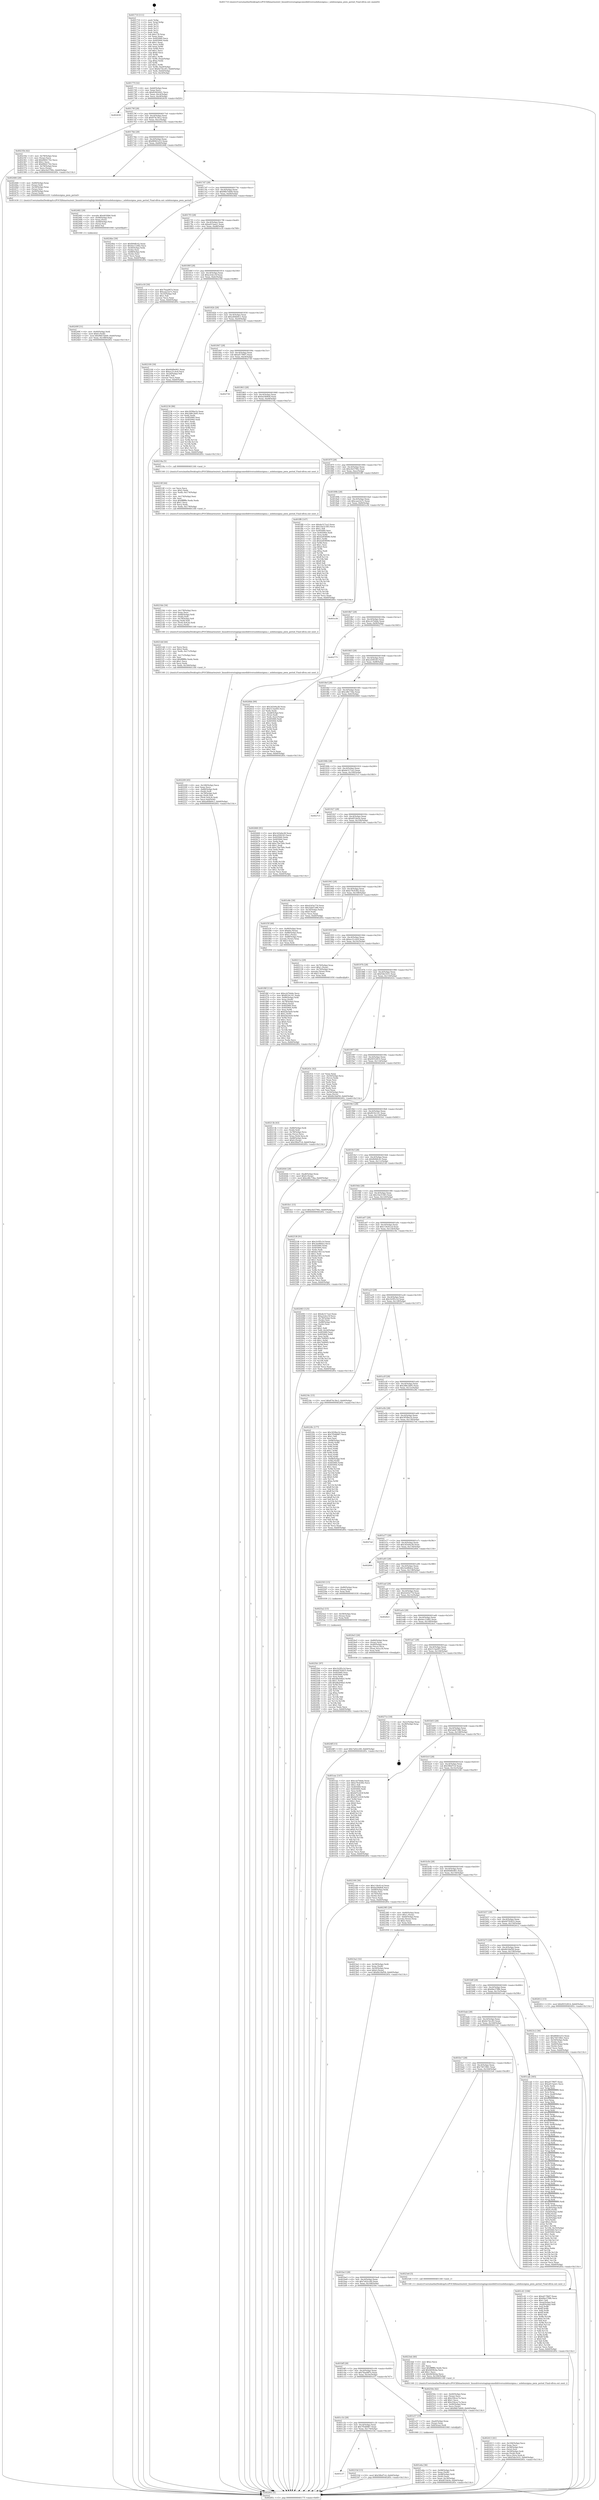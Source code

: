 digraph "0x401710" {
  label = "0x401710 (/mnt/c/Users/mathe/Desktop/tcc/POCII/binaries/extr_linuxdriversstagingcomedidriversusbduxsigma.c_usbduxsigma_pwm_period_Final-ollvm.out::main(0))"
  labelloc = "t"
  node[shape=record]

  Entry [label="",width=0.3,height=0.3,shape=circle,fillcolor=black,style=filled]
  "0x40177f" [label="{
     0x40177f [32]\l
     | [instrs]\l
     &nbsp;&nbsp;0x40177f \<+6\>: mov -0xb0(%rbp),%eax\l
     &nbsp;&nbsp;0x401785 \<+2\>: mov %eax,%ecx\l
     &nbsp;&nbsp;0x401787 \<+6\>: sub $0x82402641,%ecx\l
     &nbsp;&nbsp;0x40178d \<+6\>: mov %eax,-0xc4(%rbp)\l
     &nbsp;&nbsp;0x401793 \<+6\>: mov %ecx,-0xc8(%rbp)\l
     &nbsp;&nbsp;0x401799 \<+6\>: je 0000000000402630 \<main+0xf20\>\l
  }"]
  "0x402630" [label="{
     0x402630\l
  }", style=dashed]
  "0x40179f" [label="{
     0x40179f [28]\l
     | [instrs]\l
     &nbsp;&nbsp;0x40179f \<+5\>: jmp 00000000004017a4 \<main+0x94\>\l
     &nbsp;&nbsp;0x4017a4 \<+6\>: mov -0xc4(%rbp),%eax\l
     &nbsp;&nbsp;0x4017aa \<+5\>: sub $0x874c3bc2,%eax\l
     &nbsp;&nbsp;0x4017af \<+6\>: mov %eax,-0xcc(%rbp)\l
     &nbsp;&nbsp;0x4017b5 \<+6\>: je 000000000040235b \<main+0xc4b\>\l
  }"]
  Exit [label="",width=0.3,height=0.3,shape=circle,fillcolor=black,style=filled,peripheries=2]
  "0x40235b" [label="{
     0x40235b [42]\l
     | [instrs]\l
     &nbsp;&nbsp;0x40235b \<+4\>: mov -0x78(%rbp),%rax\l
     &nbsp;&nbsp;0x40235f \<+2\>: mov (%rax),%ecx\l
     &nbsp;&nbsp;0x402361 \<+6\>: add $0xf0641742,%ecx\l
     &nbsp;&nbsp;0x402367 \<+3\>: add $0x1,%ecx\l
     &nbsp;&nbsp;0x40236a \<+6\>: sub $0xf0641742,%ecx\l
     &nbsp;&nbsp;0x402370 \<+4\>: mov -0x78(%rbp),%rax\l
     &nbsp;&nbsp;0x402374 \<+2\>: mov %ecx,(%rax)\l
     &nbsp;&nbsp;0x402376 \<+10\>: movl $0xc0e5790c,-0xb0(%rbp)\l
     &nbsp;&nbsp;0x402380 \<+5\>: jmp 000000000040285c \<main+0x114c\>\l
  }"]
  "0x4017bb" [label="{
     0x4017bb [28]\l
     | [instrs]\l
     &nbsp;&nbsp;0x4017bb \<+5\>: jmp 00000000004017c0 \<main+0xb0\>\l
     &nbsp;&nbsp;0x4017c0 \<+6\>: mov -0xc4(%rbp),%eax\l
     &nbsp;&nbsp;0x4017c6 \<+5\>: sub $0x88461e53,%eax\l
     &nbsp;&nbsp;0x4017cb \<+6\>: mov %eax,-0xd0(%rbp)\l
     &nbsp;&nbsp;0x4017d1 \<+6\>: je 0000000000402466 \<main+0xd56\>\l
  }"]
  "0x4025b1" [label="{
     0x4025b1 [97]\l
     | [instrs]\l
     &nbsp;&nbsp;0x4025b1 \<+5\>: mov $0x1b3f5c1d,%ecx\l
     &nbsp;&nbsp;0x4025b6 \<+5\>: mov $0x64792833,%edx\l
     &nbsp;&nbsp;0x4025bb \<+7\>: mov 0x405060,%esi\l
     &nbsp;&nbsp;0x4025c2 \<+8\>: mov 0x405064,%r8d\l
     &nbsp;&nbsp;0x4025ca \<+3\>: mov %esi,%r9d\l
     &nbsp;&nbsp;0x4025cd \<+7\>: sub $0xd6a04fa5,%r9d\l
     &nbsp;&nbsp;0x4025d4 \<+4\>: sub $0x1,%r9d\l
     &nbsp;&nbsp;0x4025d8 \<+7\>: add $0xd6a04fa5,%r9d\l
     &nbsp;&nbsp;0x4025df \<+4\>: imul %r9d,%esi\l
     &nbsp;&nbsp;0x4025e3 \<+3\>: and $0x1,%esi\l
     &nbsp;&nbsp;0x4025e6 \<+3\>: cmp $0x0,%esi\l
     &nbsp;&nbsp;0x4025e9 \<+4\>: sete %r10b\l
     &nbsp;&nbsp;0x4025ed \<+4\>: cmp $0xa,%r8d\l
     &nbsp;&nbsp;0x4025f1 \<+4\>: setl %r11b\l
     &nbsp;&nbsp;0x4025f5 \<+3\>: mov %r10b,%bl\l
     &nbsp;&nbsp;0x4025f8 \<+3\>: and %r11b,%bl\l
     &nbsp;&nbsp;0x4025fb \<+3\>: xor %r11b,%r10b\l
     &nbsp;&nbsp;0x4025fe \<+3\>: or %r10b,%bl\l
     &nbsp;&nbsp;0x402601 \<+3\>: test $0x1,%bl\l
     &nbsp;&nbsp;0x402604 \<+3\>: cmovne %edx,%ecx\l
     &nbsp;&nbsp;0x402607 \<+6\>: mov %ecx,-0xb0(%rbp)\l
     &nbsp;&nbsp;0x40260d \<+5\>: jmp 000000000040285c \<main+0x114c\>\l
  }"]
  "0x402466" [label="{
     0x402466 [28]\l
     | [instrs]\l
     &nbsp;&nbsp;0x402466 \<+4\>: mov -0x80(%rbp),%rax\l
     &nbsp;&nbsp;0x40246a \<+3\>: mov (%rax),%rdi\l
     &nbsp;&nbsp;0x40246d \<+4\>: mov -0x58(%rbp),%rax\l
     &nbsp;&nbsp;0x402471 \<+3\>: mov (%rax),%rsi\l
     &nbsp;&nbsp;0x402474 \<+7\>: mov -0x90(%rbp),%rax\l
     &nbsp;&nbsp;0x40247b \<+2\>: mov (%rax),%edx\l
     &nbsp;&nbsp;0x40247d \<+5\>: call 0000000000401430 \<usbduxsigma_pwm_period\>\l
     | [calls]\l
     &nbsp;&nbsp;0x401430 \{1\} (/mnt/c/Users/mathe/Desktop/tcc/POCII/binaries/extr_linuxdriversstagingcomedidriversusbduxsigma.c_usbduxsigma_pwm_period_Final-ollvm.out::usbduxsigma_pwm_period)\l
  }"]
  "0x4017d7" [label="{
     0x4017d7 [28]\l
     | [instrs]\l
     &nbsp;&nbsp;0x4017d7 \<+5\>: jmp 00000000004017dc \<main+0xcc\>\l
     &nbsp;&nbsp;0x4017dc \<+6\>: mov -0xc4(%rbp),%eax\l
     &nbsp;&nbsp;0x4017e2 \<+5\>: sub $0x96b7eb00,%eax\l
     &nbsp;&nbsp;0x4017e7 \<+6\>: mov %eax,-0xd4(%rbp)\l
     &nbsp;&nbsp;0x4017ed \<+6\>: je 00000000004024be \<main+0xdae\>\l
  }"]
  "0x4025a2" [label="{
     0x4025a2 [15]\l
     | [instrs]\l
     &nbsp;&nbsp;0x4025a2 \<+4\>: mov -0x58(%rbp),%rax\l
     &nbsp;&nbsp;0x4025a6 \<+3\>: mov (%rax),%rax\l
     &nbsp;&nbsp;0x4025a9 \<+3\>: mov %rax,%rdi\l
     &nbsp;&nbsp;0x4025ac \<+5\>: call 0000000000401030 \<free@plt\>\l
     | [calls]\l
     &nbsp;&nbsp;0x401030 \{1\} (unknown)\l
  }"]
  "0x4024be" [label="{
     0x4024be [39]\l
     | [instrs]\l
     &nbsp;&nbsp;0x4024be \<+5\>: mov $0xfb9dfc42,%eax\l
     &nbsp;&nbsp;0x4024c3 \<+5\>: mov $0x4ec12482,%ecx\l
     &nbsp;&nbsp;0x4024c8 \<+4\>: mov -0x40(%rbp),%rdx\l
     &nbsp;&nbsp;0x4024cc \<+2\>: mov (%rdx),%esi\l
     &nbsp;&nbsp;0x4024ce \<+7\>: mov -0x88(%rbp),%rdx\l
     &nbsp;&nbsp;0x4024d5 \<+2\>: cmp (%rdx),%esi\l
     &nbsp;&nbsp;0x4024d7 \<+3\>: cmovl %ecx,%eax\l
     &nbsp;&nbsp;0x4024da \<+6\>: mov %eax,-0xb0(%rbp)\l
     &nbsp;&nbsp;0x4024e0 \<+5\>: jmp 000000000040285c \<main+0x114c\>\l
  }"]
  "0x4017f3" [label="{
     0x4017f3 [28]\l
     | [instrs]\l
     &nbsp;&nbsp;0x4017f3 \<+5\>: jmp 00000000004017f8 \<main+0xe8\>\l
     &nbsp;&nbsp;0x4017f8 \<+6\>: mov -0xc4(%rbp),%eax\l
     &nbsp;&nbsp;0x4017fe \<+5\>: sub $0xa015aee1,%eax\l
     &nbsp;&nbsp;0x401803 \<+6\>: mov %eax,-0xd8(%rbp)\l
     &nbsp;&nbsp;0x401809 \<+6\>: je 0000000000401e18 \<main+0x708\>\l
  }"]
  "0x4024ff" [label="{
     0x4024ff [15]\l
     | [instrs]\l
     &nbsp;&nbsp;0x4024ff \<+10\>: movl $0x7a02cc60,-0xb0(%rbp)\l
     &nbsp;&nbsp;0x402509 \<+5\>: jmp 000000000040285c \<main+0x114c\>\l
  }"]
  "0x401e18" [label="{
     0x401e18 [30]\l
     | [instrs]\l
     &nbsp;&nbsp;0x401e18 \<+5\>: mov $0x7baa987a,%eax\l
     &nbsp;&nbsp;0x401e1d \<+5\>: mov $0xcaa22e7c,%ecx\l
     &nbsp;&nbsp;0x401e22 \<+3\>: mov -0x35(%rbp),%dl\l
     &nbsp;&nbsp;0x401e25 \<+3\>: test $0x1,%dl\l
     &nbsp;&nbsp;0x401e28 \<+3\>: cmovne %ecx,%eax\l
     &nbsp;&nbsp;0x401e2b \<+6\>: mov %eax,-0xb0(%rbp)\l
     &nbsp;&nbsp;0x401e31 \<+5\>: jmp 000000000040285c \<main+0x114c\>\l
  }"]
  "0x40180f" [label="{
     0x40180f [28]\l
     | [instrs]\l
     &nbsp;&nbsp;0x40180f \<+5\>: jmp 0000000000401814 \<main+0x104\>\l
     &nbsp;&nbsp;0x401814 \<+6\>: mov -0xc4(%rbp),%eax\l
     &nbsp;&nbsp;0x40181a \<+5\>: sub $0xa3cbcc5f,%eax\l
     &nbsp;&nbsp;0x40181f \<+6\>: mov %eax,-0xdc(%rbp)\l
     &nbsp;&nbsp;0x401825 \<+6\>: je 0000000000402100 \<main+0x9f0\>\l
  }"]
  "0x40249f" [label="{
     0x40249f [31]\l
     | [instrs]\l
     &nbsp;&nbsp;0x40249f \<+4\>: mov -0x40(%rbp),%rdi\l
     &nbsp;&nbsp;0x4024a3 \<+6\>: movl $0x0,(%rdi)\l
     &nbsp;&nbsp;0x4024a9 \<+10\>: movl $0x96b7eb00,-0xb0(%rbp)\l
     &nbsp;&nbsp;0x4024b3 \<+6\>: mov %eax,-0x188(%rbp)\l
     &nbsp;&nbsp;0x4024b9 \<+5\>: jmp 000000000040285c \<main+0x114c\>\l
  }"]
  "0x402100" [label="{
     0x402100 [30]\l
     | [instrs]\l
     &nbsp;&nbsp;0x402100 \<+5\>: mov $0x60d9e901,%eax\l
     &nbsp;&nbsp;0x402105 \<+5\>: mov $0xec21c4c8,%ecx\l
     &nbsp;&nbsp;0x40210a \<+3\>: mov -0x2d(%rbp),%dl\l
     &nbsp;&nbsp;0x40210d \<+3\>: test $0x1,%dl\l
     &nbsp;&nbsp;0x402110 \<+3\>: cmovne %ecx,%eax\l
     &nbsp;&nbsp;0x402113 \<+6\>: mov %eax,-0xb0(%rbp)\l
     &nbsp;&nbsp;0x402119 \<+5\>: jmp 000000000040285c \<main+0x114c\>\l
  }"]
  "0x40182b" [label="{
     0x40182b [28]\l
     | [instrs]\l
     &nbsp;&nbsp;0x40182b \<+5\>: jmp 0000000000401830 \<main+0x120\>\l
     &nbsp;&nbsp;0x401830 \<+6\>: mov -0xc4(%rbp),%eax\l
     &nbsp;&nbsp;0x401836 \<+5\>: sub $0xa40bb0c1,%eax\l
     &nbsp;&nbsp;0x40183b \<+6\>: mov %eax,-0xe0(%rbp)\l
     &nbsp;&nbsp;0x401841 \<+6\>: je 0000000000402236 \<main+0xb26\>\l
  }"]
  "0x402482" [label="{
     0x402482 [29]\l
     | [instrs]\l
     &nbsp;&nbsp;0x402482 \<+10\>: movabs $0x4030b6,%rdi\l
     &nbsp;&nbsp;0x40248c \<+4\>: mov -0x48(%rbp),%rsi\l
     &nbsp;&nbsp;0x402490 \<+2\>: mov %eax,(%rsi)\l
     &nbsp;&nbsp;0x402492 \<+4\>: mov -0x48(%rbp),%rsi\l
     &nbsp;&nbsp;0x402496 \<+2\>: mov (%rsi),%esi\l
     &nbsp;&nbsp;0x402498 \<+2\>: mov $0x0,%al\l
     &nbsp;&nbsp;0x40249a \<+5\>: call 0000000000401040 \<printf@plt\>\l
     | [calls]\l
     &nbsp;&nbsp;0x401040 \{1\} (unknown)\l
  }"]
  "0x402236" [label="{
     0x402236 [86]\l
     | [instrs]\l
     &nbsp;&nbsp;0x402236 \<+5\>: mov $0x305fbe1b,%eax\l
     &nbsp;&nbsp;0x40223b \<+5\>: mov $0x288c2b95,%ecx\l
     &nbsp;&nbsp;0x402240 \<+2\>: xor %edx,%edx\l
     &nbsp;&nbsp;0x402242 \<+7\>: mov 0x405060,%esi\l
     &nbsp;&nbsp;0x402249 \<+7\>: mov 0x405064,%edi\l
     &nbsp;&nbsp;0x402250 \<+3\>: sub $0x1,%edx\l
     &nbsp;&nbsp;0x402253 \<+3\>: mov %esi,%r8d\l
     &nbsp;&nbsp;0x402256 \<+3\>: add %edx,%r8d\l
     &nbsp;&nbsp;0x402259 \<+4\>: imul %r8d,%esi\l
     &nbsp;&nbsp;0x40225d \<+3\>: and $0x1,%esi\l
     &nbsp;&nbsp;0x402260 \<+3\>: cmp $0x0,%esi\l
     &nbsp;&nbsp;0x402263 \<+4\>: sete %r9b\l
     &nbsp;&nbsp;0x402267 \<+3\>: cmp $0xa,%edi\l
     &nbsp;&nbsp;0x40226a \<+4\>: setl %r10b\l
     &nbsp;&nbsp;0x40226e \<+3\>: mov %r9b,%r11b\l
     &nbsp;&nbsp;0x402271 \<+3\>: and %r10b,%r11b\l
     &nbsp;&nbsp;0x402274 \<+3\>: xor %r10b,%r9b\l
     &nbsp;&nbsp;0x402277 \<+3\>: or %r9b,%r11b\l
     &nbsp;&nbsp;0x40227a \<+4\>: test $0x1,%r11b\l
     &nbsp;&nbsp;0x40227e \<+3\>: cmovne %ecx,%eax\l
     &nbsp;&nbsp;0x402281 \<+6\>: mov %eax,-0xb0(%rbp)\l
     &nbsp;&nbsp;0x402287 \<+5\>: jmp 000000000040285c \<main+0x114c\>\l
  }"]
  "0x401847" [label="{
     0x401847 [28]\l
     | [instrs]\l
     &nbsp;&nbsp;0x401847 \<+5\>: jmp 000000000040184c \<main+0x13c\>\l
     &nbsp;&nbsp;0x40184c \<+6\>: mov -0xc4(%rbp),%eax\l
     &nbsp;&nbsp;0x401852 \<+5\>: sub $0xaf179bf7,%eax\l
     &nbsp;&nbsp;0x401857 \<+6\>: mov %eax,-0xe4(%rbp)\l
     &nbsp;&nbsp;0x40185d \<+6\>: je 0000000000402730 \<main+0x1020\>\l
  }"]
  "0x402413" [label="{
     0x402413 [41]\l
     | [instrs]\l
     &nbsp;&nbsp;0x402413 \<+6\>: mov -0x184(%rbp),%ecx\l
     &nbsp;&nbsp;0x402419 \<+3\>: imul %eax,%ecx\l
     &nbsp;&nbsp;0x40241c \<+4\>: mov -0x58(%rbp),%rsi\l
     &nbsp;&nbsp;0x402420 \<+3\>: mov (%rsi),%rsi\l
     &nbsp;&nbsp;0x402423 \<+4\>: mov -0x50(%rbp),%rdi\l
     &nbsp;&nbsp;0x402427 \<+3\>: movslq (%rdi),%rdi\l
     &nbsp;&nbsp;0x40242a \<+3\>: mov %ecx,(%rsi,%rdi,4)\l
     &nbsp;&nbsp;0x40242d \<+10\>: movl $0xf3de1631,-0xb0(%rbp)\l
     &nbsp;&nbsp;0x402437 \<+5\>: jmp 000000000040285c \<main+0x114c\>\l
  }"]
  "0x402730" [label="{
     0x402730\l
  }", style=dashed]
  "0x401863" [label="{
     0x401863 [28]\l
     | [instrs]\l
     &nbsp;&nbsp;0x401863 \<+5\>: jmp 0000000000401868 \<main+0x158\>\l
     &nbsp;&nbsp;0x401868 \<+6\>: mov -0xc4(%rbp),%eax\l
     &nbsp;&nbsp;0x40186e \<+5\>: sub $0xba58dfe8,%eax\l
     &nbsp;&nbsp;0x401873 \<+6\>: mov %eax,-0xe8(%rbp)\l
     &nbsp;&nbsp;0x401879 \<+6\>: je 000000000040218a \<main+0xa7a\>\l
  }"]
  "0x4023eb" [label="{
     0x4023eb [40]\l
     | [instrs]\l
     &nbsp;&nbsp;0x4023eb \<+5\>: mov $0x2,%ecx\l
     &nbsp;&nbsp;0x4023f0 \<+1\>: cltd\l
     &nbsp;&nbsp;0x4023f1 \<+2\>: idiv %ecx\l
     &nbsp;&nbsp;0x4023f3 \<+6\>: imul $0xfffffffe,%edx,%ecx\l
     &nbsp;&nbsp;0x4023f9 \<+6\>: add $0x9d58cba,%ecx\l
     &nbsp;&nbsp;0x4023ff \<+3\>: add $0x1,%ecx\l
     &nbsp;&nbsp;0x402402 \<+6\>: sub $0x9d58cba,%ecx\l
     &nbsp;&nbsp;0x402408 \<+6\>: mov %ecx,-0x184(%rbp)\l
     &nbsp;&nbsp;0x40240e \<+5\>: call 0000000000401160 \<next_i\>\l
     | [calls]\l
     &nbsp;&nbsp;0x401160 \{1\} (/mnt/c/Users/mathe/Desktop/tcc/POCII/binaries/extr_linuxdriversstagingcomedidriversusbduxsigma.c_usbduxsigma_pwm_period_Final-ollvm.out::next_i)\l
  }"]
  "0x40218a" [label="{
     0x40218a [5]\l
     | [instrs]\l
     &nbsp;&nbsp;0x40218a \<+5\>: call 0000000000401160 \<next_i\>\l
     | [calls]\l
     &nbsp;&nbsp;0x401160 \{1\} (/mnt/c/Users/mathe/Desktop/tcc/POCII/binaries/extr_linuxdriversstagingcomedidriversusbduxsigma.c_usbduxsigma_pwm_period_Final-ollvm.out::next_i)\l
  }"]
  "0x40187f" [label="{
     0x40187f [28]\l
     | [instrs]\l
     &nbsp;&nbsp;0x40187f \<+5\>: jmp 0000000000401884 \<main+0x174\>\l
     &nbsp;&nbsp;0x401884 \<+6\>: mov -0xc4(%rbp),%eax\l
     &nbsp;&nbsp;0x40188a \<+5\>: sub $0xc0e5790c,%eax\l
     &nbsp;&nbsp;0x40188f \<+6\>: mov %eax,-0xec(%rbp)\l
     &nbsp;&nbsp;0x401895 \<+6\>: je 0000000000401ff0 \<main+0x8e0\>\l
  }"]
  "0x4023a2" [label="{
     0x4023a2 [32]\l
     | [instrs]\l
     &nbsp;&nbsp;0x4023a2 \<+4\>: mov -0x58(%rbp),%rdi\l
     &nbsp;&nbsp;0x4023a6 \<+3\>: mov %rax,(%rdi)\l
     &nbsp;&nbsp;0x4023a9 \<+4\>: mov -0x50(%rbp),%rax\l
     &nbsp;&nbsp;0x4023ad \<+6\>: movl $0x0,(%rax)\l
     &nbsp;&nbsp;0x4023b3 \<+10\>: movl $0x6b18af58,-0xb0(%rbp)\l
     &nbsp;&nbsp;0x4023bd \<+5\>: jmp 000000000040285c \<main+0x114c\>\l
  }"]
  "0x401ff0" [label="{
     0x401ff0 [147]\l
     | [instrs]\l
     &nbsp;&nbsp;0x401ff0 \<+5\>: mov $0xde317ca3,%eax\l
     &nbsp;&nbsp;0x401ff5 \<+5\>: mov $0x10a31583,%ecx\l
     &nbsp;&nbsp;0x401ffa \<+2\>: mov $0x1,%dl\l
     &nbsp;&nbsp;0x401ffc \<+7\>: mov 0x405060,%esi\l
     &nbsp;&nbsp;0x402003 \<+7\>: mov 0x405064,%edi\l
     &nbsp;&nbsp;0x40200a \<+3\>: mov %esi,%r8d\l
     &nbsp;&nbsp;0x40200d \<+7\>: add $0x42858090,%r8d\l
     &nbsp;&nbsp;0x402014 \<+4\>: sub $0x1,%r8d\l
     &nbsp;&nbsp;0x402018 \<+7\>: sub $0x42858090,%r8d\l
     &nbsp;&nbsp;0x40201f \<+4\>: imul %r8d,%esi\l
     &nbsp;&nbsp;0x402023 \<+3\>: and $0x1,%esi\l
     &nbsp;&nbsp;0x402026 \<+3\>: cmp $0x0,%esi\l
     &nbsp;&nbsp;0x402029 \<+4\>: sete %r9b\l
     &nbsp;&nbsp;0x40202d \<+3\>: cmp $0xa,%edi\l
     &nbsp;&nbsp;0x402030 \<+4\>: setl %r10b\l
     &nbsp;&nbsp;0x402034 \<+3\>: mov %r9b,%r11b\l
     &nbsp;&nbsp;0x402037 \<+4\>: xor $0xff,%r11b\l
     &nbsp;&nbsp;0x40203b \<+3\>: mov %r10b,%bl\l
     &nbsp;&nbsp;0x40203e \<+3\>: xor $0xff,%bl\l
     &nbsp;&nbsp;0x402041 \<+3\>: xor $0x0,%dl\l
     &nbsp;&nbsp;0x402044 \<+3\>: mov %r11b,%r14b\l
     &nbsp;&nbsp;0x402047 \<+4\>: and $0x0,%r14b\l
     &nbsp;&nbsp;0x40204b \<+3\>: and %dl,%r9b\l
     &nbsp;&nbsp;0x40204e \<+3\>: mov %bl,%r15b\l
     &nbsp;&nbsp;0x402051 \<+4\>: and $0x0,%r15b\l
     &nbsp;&nbsp;0x402055 \<+3\>: and %dl,%r10b\l
     &nbsp;&nbsp;0x402058 \<+3\>: or %r9b,%r14b\l
     &nbsp;&nbsp;0x40205b \<+3\>: or %r10b,%r15b\l
     &nbsp;&nbsp;0x40205e \<+3\>: xor %r15b,%r14b\l
     &nbsp;&nbsp;0x402061 \<+3\>: or %bl,%r11b\l
     &nbsp;&nbsp;0x402064 \<+4\>: xor $0xff,%r11b\l
     &nbsp;&nbsp;0x402068 \<+3\>: or $0x0,%dl\l
     &nbsp;&nbsp;0x40206b \<+3\>: and %dl,%r11b\l
     &nbsp;&nbsp;0x40206e \<+3\>: or %r11b,%r14b\l
     &nbsp;&nbsp;0x402071 \<+4\>: test $0x1,%r14b\l
     &nbsp;&nbsp;0x402075 \<+3\>: cmovne %ecx,%eax\l
     &nbsp;&nbsp;0x402078 \<+6\>: mov %eax,-0xb0(%rbp)\l
     &nbsp;&nbsp;0x40207e \<+5\>: jmp 000000000040285c \<main+0x114c\>\l
  }"]
  "0x40189b" [label="{
     0x40189b [28]\l
     | [instrs]\l
     &nbsp;&nbsp;0x40189b \<+5\>: jmp 00000000004018a0 \<main+0x190\>\l
     &nbsp;&nbsp;0x4018a0 \<+6\>: mov -0xc4(%rbp),%eax\l
     &nbsp;&nbsp;0x4018a6 \<+5\>: sub $0xcaa22e7c,%eax\l
     &nbsp;&nbsp;0x4018ab \<+6\>: mov %eax,-0xf0(%rbp)\l
     &nbsp;&nbsp;0x4018b1 \<+6\>: je 0000000000401e36 \<main+0x726\>\l
  }"]
  "0x401c37" [label="{
     0x401c37\l
  }", style=dashed]
  "0x401e36" [label="{
     0x401e36\l
  }", style=dashed]
  "0x4018b7" [label="{
     0x4018b7 [28]\l
     | [instrs]\l
     &nbsp;&nbsp;0x4018b7 \<+5\>: jmp 00000000004018bc \<main+0x1ac\>\l
     &nbsp;&nbsp;0x4018bc \<+6\>: mov -0xc4(%rbp),%eax\l
     &nbsp;&nbsp;0x4018c2 \<+5\>: sub $0xccb7b4de,%eax\l
     &nbsp;&nbsp;0x4018c7 \<+6\>: mov %eax,-0xf4(%rbp)\l
     &nbsp;&nbsp;0x4018cd \<+6\>: je 0000000000402775 \<main+0x1065\>\l
  }"]
  "0x40233d" [label="{
     0x40233d [15]\l
     | [instrs]\l
     &nbsp;&nbsp;0x40233d \<+10\>: movl $0x5f6ef7c4,-0xb0(%rbp)\l
     &nbsp;&nbsp;0x402347 \<+5\>: jmp 000000000040285c \<main+0x114c\>\l
  }"]
  "0x402775" [label="{
     0x402775\l
  }", style=dashed]
  "0x4018d3" [label="{
     0x4018d3 [28]\l
     | [instrs]\l
     &nbsp;&nbsp;0x4018d3 \<+5\>: jmp 00000000004018d8 \<main+0x1c8\>\l
     &nbsp;&nbsp;0x4018d8 \<+6\>: mov -0xc4(%rbp),%eax\l
     &nbsp;&nbsp;0x4018de \<+5\>: sub $0xcd3f4343,%eax\l
     &nbsp;&nbsp;0x4018e3 \<+6\>: mov %eax,-0xf8(%rbp)\l
     &nbsp;&nbsp;0x4018e9 \<+6\>: je 00000000004026bb \<main+0xfab\>\l
  }"]
  "0x402209" [label="{
     0x402209 [45]\l
     | [instrs]\l
     &nbsp;&nbsp;0x402209 \<+6\>: mov -0x180(%rbp),%ecx\l
     &nbsp;&nbsp;0x40220f \<+3\>: imul %eax,%ecx\l
     &nbsp;&nbsp;0x402212 \<+4\>: mov -0x80(%rbp),%rdi\l
     &nbsp;&nbsp;0x402216 \<+3\>: mov (%rdi),%rdi\l
     &nbsp;&nbsp;0x402219 \<+4\>: mov -0x78(%rbp),%r8\l
     &nbsp;&nbsp;0x40221d \<+3\>: movslq (%r8),%r8\l
     &nbsp;&nbsp;0x402220 \<+4\>: mov (%rdi,%r8,8),%rdi\l
     &nbsp;&nbsp;0x402224 \<+3\>: mov %ecx,0x4(%rdi)\l
     &nbsp;&nbsp;0x402227 \<+10\>: movl $0xa40bb0c1,-0xb0(%rbp)\l
     &nbsp;&nbsp;0x402231 \<+5\>: jmp 000000000040285c \<main+0x114c\>\l
  }"]
  "0x4026bb" [label="{
     0x4026bb [99]\l
     | [instrs]\l
     &nbsp;&nbsp;0x4026bb \<+5\>: mov $0x3d3e6a38,%eax\l
     &nbsp;&nbsp;0x4026c0 \<+5\>: mov $0x513ae0f3,%ecx\l
     &nbsp;&nbsp;0x4026c5 \<+2\>: xor %edx,%edx\l
     &nbsp;&nbsp;0x4026c7 \<+7\>: mov -0xa8(%rbp),%rsi\l
     &nbsp;&nbsp;0x4026ce \<+2\>: mov (%rsi),%edi\l
     &nbsp;&nbsp;0x4026d0 \<+3\>: mov %edi,-0x2c(%rbp)\l
     &nbsp;&nbsp;0x4026d3 \<+7\>: mov 0x405060,%edi\l
     &nbsp;&nbsp;0x4026da \<+8\>: mov 0x405064,%r8d\l
     &nbsp;&nbsp;0x4026e2 \<+3\>: sub $0x1,%edx\l
     &nbsp;&nbsp;0x4026e5 \<+3\>: mov %edi,%r9d\l
     &nbsp;&nbsp;0x4026e8 \<+3\>: add %edx,%r9d\l
     &nbsp;&nbsp;0x4026eb \<+4\>: imul %r9d,%edi\l
     &nbsp;&nbsp;0x4026ef \<+3\>: and $0x1,%edi\l
     &nbsp;&nbsp;0x4026f2 \<+3\>: cmp $0x0,%edi\l
     &nbsp;&nbsp;0x4026f5 \<+4\>: sete %r10b\l
     &nbsp;&nbsp;0x4026f9 \<+4\>: cmp $0xa,%r8d\l
     &nbsp;&nbsp;0x4026fd \<+4\>: setl %r11b\l
     &nbsp;&nbsp;0x402701 \<+3\>: mov %r10b,%bl\l
     &nbsp;&nbsp;0x402704 \<+3\>: and %r11b,%bl\l
     &nbsp;&nbsp;0x402707 \<+3\>: xor %r11b,%r10b\l
     &nbsp;&nbsp;0x40270a \<+3\>: or %r10b,%bl\l
     &nbsp;&nbsp;0x40270d \<+3\>: test $0x1,%bl\l
     &nbsp;&nbsp;0x402710 \<+3\>: cmovne %ecx,%eax\l
     &nbsp;&nbsp;0x402713 \<+6\>: mov %eax,-0xb0(%rbp)\l
     &nbsp;&nbsp;0x402719 \<+5\>: jmp 000000000040285c \<main+0x114c\>\l
  }"]
  "0x4018ef" [label="{
     0x4018ef [28]\l
     | [instrs]\l
     &nbsp;&nbsp;0x4018ef \<+5\>: jmp 00000000004018f4 \<main+0x1e4\>\l
     &nbsp;&nbsp;0x4018f4 \<+6\>: mov -0xc4(%rbp),%eax\l
     &nbsp;&nbsp;0x4018fa \<+5\>: sub $0xcd8c73ba,%eax\l
     &nbsp;&nbsp;0x4018ff \<+6\>: mov %eax,-0xfc(%rbp)\l
     &nbsp;&nbsp;0x401905 \<+6\>: je 0000000000402660 \<main+0xf50\>\l
  }"]
  "0x4021dd" [label="{
     0x4021dd [44]\l
     | [instrs]\l
     &nbsp;&nbsp;0x4021dd \<+2\>: xor %ecx,%ecx\l
     &nbsp;&nbsp;0x4021df \<+5\>: mov $0x2,%edx\l
     &nbsp;&nbsp;0x4021e4 \<+6\>: mov %edx,-0x17c(%rbp)\l
     &nbsp;&nbsp;0x4021ea \<+1\>: cltd\l
     &nbsp;&nbsp;0x4021eb \<+6\>: mov -0x17c(%rbp),%esi\l
     &nbsp;&nbsp;0x4021f1 \<+2\>: idiv %esi\l
     &nbsp;&nbsp;0x4021f3 \<+6\>: imul $0xfffffffe,%edx,%edx\l
     &nbsp;&nbsp;0x4021f9 \<+3\>: sub $0x1,%ecx\l
     &nbsp;&nbsp;0x4021fc \<+2\>: sub %ecx,%edx\l
     &nbsp;&nbsp;0x4021fe \<+6\>: mov %edx,-0x180(%rbp)\l
     &nbsp;&nbsp;0x402204 \<+5\>: call 0000000000401160 \<next_i\>\l
     | [calls]\l
     &nbsp;&nbsp;0x401160 \{1\} (/mnt/c/Users/mathe/Desktop/tcc/POCII/binaries/extr_linuxdriversstagingcomedidriversusbduxsigma.c_usbduxsigma_pwm_period_Final-ollvm.out::next_i)\l
  }"]
  "0x402660" [label="{
     0x402660 [91]\l
     | [instrs]\l
     &nbsp;&nbsp;0x402660 \<+5\>: mov $0x3d3e6a38,%eax\l
     &nbsp;&nbsp;0x402665 \<+5\>: mov $0xcd3f4343,%ecx\l
     &nbsp;&nbsp;0x40266a \<+7\>: mov 0x405060,%edx\l
     &nbsp;&nbsp;0x402671 \<+7\>: mov 0x405064,%esi\l
     &nbsp;&nbsp;0x402678 \<+2\>: mov %edx,%edi\l
     &nbsp;&nbsp;0x40267a \<+6\>: add $0xc7ba7b0c,%edi\l
     &nbsp;&nbsp;0x402680 \<+3\>: sub $0x1,%edi\l
     &nbsp;&nbsp;0x402683 \<+6\>: sub $0xc7ba7b0c,%edi\l
     &nbsp;&nbsp;0x402689 \<+3\>: imul %edi,%edx\l
     &nbsp;&nbsp;0x40268c \<+3\>: and $0x1,%edx\l
     &nbsp;&nbsp;0x40268f \<+3\>: cmp $0x0,%edx\l
     &nbsp;&nbsp;0x402692 \<+4\>: sete %r8b\l
     &nbsp;&nbsp;0x402696 \<+3\>: cmp $0xa,%esi\l
     &nbsp;&nbsp;0x402699 \<+4\>: setl %r9b\l
     &nbsp;&nbsp;0x40269d \<+3\>: mov %r8b,%r10b\l
     &nbsp;&nbsp;0x4026a0 \<+3\>: and %r9b,%r10b\l
     &nbsp;&nbsp;0x4026a3 \<+3\>: xor %r9b,%r8b\l
     &nbsp;&nbsp;0x4026a6 \<+3\>: or %r8b,%r10b\l
     &nbsp;&nbsp;0x4026a9 \<+4\>: test $0x1,%r10b\l
     &nbsp;&nbsp;0x4026ad \<+3\>: cmovne %ecx,%eax\l
     &nbsp;&nbsp;0x4026b0 \<+6\>: mov %eax,-0xb0(%rbp)\l
     &nbsp;&nbsp;0x4026b6 \<+5\>: jmp 000000000040285c \<main+0x114c\>\l
  }"]
  "0x40190b" [label="{
     0x40190b [28]\l
     | [instrs]\l
     &nbsp;&nbsp;0x40190b \<+5\>: jmp 0000000000401910 \<main+0x200\>\l
     &nbsp;&nbsp;0x401910 \<+6\>: mov -0xc4(%rbp),%eax\l
     &nbsp;&nbsp;0x401916 \<+5\>: sub $0xde317ca3,%eax\l
     &nbsp;&nbsp;0x40191b \<+6\>: mov %eax,-0x100(%rbp)\l
     &nbsp;&nbsp;0x401921 \<+6\>: je 00000000004027c5 \<main+0x10b5\>\l
  }"]
  "0x4021bb" [label="{
     0x4021bb [34]\l
     | [instrs]\l
     &nbsp;&nbsp;0x4021bb \<+6\>: mov -0x178(%rbp),%ecx\l
     &nbsp;&nbsp;0x4021c1 \<+3\>: imul %eax,%ecx\l
     &nbsp;&nbsp;0x4021c4 \<+4\>: mov -0x80(%rbp),%rdi\l
     &nbsp;&nbsp;0x4021c8 \<+3\>: mov (%rdi),%rdi\l
     &nbsp;&nbsp;0x4021cb \<+4\>: mov -0x78(%rbp),%r8\l
     &nbsp;&nbsp;0x4021cf \<+3\>: movslq (%r8),%r8\l
     &nbsp;&nbsp;0x4021d2 \<+4\>: mov (%rdi,%r8,8),%rdi\l
     &nbsp;&nbsp;0x4021d6 \<+2\>: mov %ecx,(%rdi)\l
     &nbsp;&nbsp;0x4021d8 \<+5\>: call 0000000000401160 \<next_i\>\l
     | [calls]\l
     &nbsp;&nbsp;0x401160 \{1\} (/mnt/c/Users/mathe/Desktop/tcc/POCII/binaries/extr_linuxdriversstagingcomedidriversusbduxsigma.c_usbduxsigma_pwm_period_Final-ollvm.out::next_i)\l
  }"]
  "0x4027c5" [label="{
     0x4027c5\l
  }", style=dashed]
  "0x401927" [label="{
     0x401927 [28]\l
     | [instrs]\l
     &nbsp;&nbsp;0x401927 \<+5\>: jmp 000000000040192c \<main+0x21c\>\l
     &nbsp;&nbsp;0x40192c \<+6\>: mov -0xc4(%rbp),%eax\l
     &nbsp;&nbsp;0x401932 \<+5\>: sub $0xdf33dcfa,%eax\l
     &nbsp;&nbsp;0x401937 \<+6\>: mov %eax,-0x104(%rbp)\l
     &nbsp;&nbsp;0x40193d \<+6\>: je 0000000000401e8e \<main+0x77e\>\l
  }"]
  "0x40218f" [label="{
     0x40218f [44]\l
     | [instrs]\l
     &nbsp;&nbsp;0x40218f \<+2\>: xor %ecx,%ecx\l
     &nbsp;&nbsp;0x402191 \<+5\>: mov $0x2,%edx\l
     &nbsp;&nbsp;0x402196 \<+6\>: mov %edx,-0x174(%rbp)\l
     &nbsp;&nbsp;0x40219c \<+1\>: cltd\l
     &nbsp;&nbsp;0x40219d \<+6\>: mov -0x174(%rbp),%esi\l
     &nbsp;&nbsp;0x4021a3 \<+2\>: idiv %esi\l
     &nbsp;&nbsp;0x4021a5 \<+6\>: imul $0xfffffffe,%edx,%edx\l
     &nbsp;&nbsp;0x4021ab \<+3\>: sub $0x1,%ecx\l
     &nbsp;&nbsp;0x4021ae \<+2\>: sub %ecx,%edx\l
     &nbsp;&nbsp;0x4021b0 \<+6\>: mov %edx,-0x178(%rbp)\l
     &nbsp;&nbsp;0x4021b6 \<+5\>: call 0000000000401160 \<next_i\>\l
     | [calls]\l
     &nbsp;&nbsp;0x401160 \{1\} (/mnt/c/Users/mathe/Desktop/tcc/POCII/binaries/extr_linuxdriversstagingcomedidriversusbduxsigma.c_usbduxsigma_pwm_period_Final-ollvm.out::next_i)\l
  }"]
  "0x401e8e" [label="{
     0x401e8e [30]\l
     | [instrs]\l
     &nbsp;&nbsp;0x401e8e \<+5\>: mov $0x42d3e77d,%eax\l
     &nbsp;&nbsp;0x401e93 \<+5\>: mov $0x5abd7286,%ecx\l
     &nbsp;&nbsp;0x401e98 \<+3\>: mov -0x34(%rbp),%edx\l
     &nbsp;&nbsp;0x401e9b \<+3\>: cmp $0x0,%edx\l
     &nbsp;&nbsp;0x401e9e \<+3\>: cmove %ecx,%eax\l
     &nbsp;&nbsp;0x401ea1 \<+6\>: mov %eax,-0xb0(%rbp)\l
     &nbsp;&nbsp;0x401ea7 \<+5\>: jmp 000000000040285c \<main+0x114c\>\l
  }"]
  "0x401943" [label="{
     0x401943 [28]\l
     | [instrs]\l
     &nbsp;&nbsp;0x401943 \<+5\>: jmp 0000000000401948 \<main+0x238\>\l
     &nbsp;&nbsp;0x401948 \<+6\>: mov -0xc4(%rbp),%eax\l
     &nbsp;&nbsp;0x40194e \<+5\>: sub $0xe76c6382,%eax\l
     &nbsp;&nbsp;0x401953 \<+6\>: mov %eax,-0x108(%rbp)\l
     &nbsp;&nbsp;0x401959 \<+6\>: je 0000000000401f3f \<main+0x82f\>\l
  }"]
  "0x40213b" [label="{
     0x40213b [43]\l
     | [instrs]\l
     &nbsp;&nbsp;0x40213b \<+4\>: mov -0x80(%rbp),%rdi\l
     &nbsp;&nbsp;0x40213f \<+3\>: mov (%rdi),%rdi\l
     &nbsp;&nbsp;0x402142 \<+4\>: mov -0x78(%rbp),%rcx\l
     &nbsp;&nbsp;0x402146 \<+3\>: movslq (%rcx),%rcx\l
     &nbsp;&nbsp;0x402149 \<+4\>: mov %rax,(%rdi,%rcx,8)\l
     &nbsp;&nbsp;0x40214d \<+4\>: mov -0x68(%rbp),%rax\l
     &nbsp;&nbsp;0x402151 \<+6\>: movl $0x0,(%rax)\l
     &nbsp;&nbsp;0x402157 \<+10\>: movl $0x5f6ef7c4,-0xb0(%rbp)\l
     &nbsp;&nbsp;0x402161 \<+5\>: jmp 000000000040285c \<main+0x114c\>\l
  }"]
  "0x401f3f" [label="{
     0x401f3f [48]\l
     | [instrs]\l
     &nbsp;&nbsp;0x401f3f \<+7\>: mov -0x90(%rbp),%rax\l
     &nbsp;&nbsp;0x401f46 \<+6\>: movl $0x64,(%rax)\l
     &nbsp;&nbsp;0x401f4c \<+7\>: mov -0x88(%rbp),%rax\l
     &nbsp;&nbsp;0x401f53 \<+6\>: movl $0x1,(%rax)\l
     &nbsp;&nbsp;0x401f59 \<+7\>: mov -0x88(%rbp),%rax\l
     &nbsp;&nbsp;0x401f60 \<+3\>: movslq (%rax),%rax\l
     &nbsp;&nbsp;0x401f63 \<+4\>: shl $0x3,%rax\l
     &nbsp;&nbsp;0x401f67 \<+3\>: mov %rax,%rdi\l
     &nbsp;&nbsp;0x401f6a \<+5\>: call 0000000000401050 \<malloc@plt\>\l
     | [calls]\l
     &nbsp;&nbsp;0x401050 \{1\} (unknown)\l
  }"]
  "0x40195f" [label="{
     0x40195f [28]\l
     | [instrs]\l
     &nbsp;&nbsp;0x40195f \<+5\>: jmp 0000000000401964 \<main+0x254\>\l
     &nbsp;&nbsp;0x401964 \<+6\>: mov -0xc4(%rbp),%eax\l
     &nbsp;&nbsp;0x40196a \<+5\>: sub $0xec21c4c8,%eax\l
     &nbsp;&nbsp;0x40196f \<+6\>: mov %eax,-0x10c(%rbp)\l
     &nbsp;&nbsp;0x401975 \<+6\>: je 000000000040211e \<main+0xa0e\>\l
  }"]
  "0x401f6f" [label="{
     0x401f6f [114]\l
     | [instrs]\l
     &nbsp;&nbsp;0x401f6f \<+5\>: mov $0xccb7b4de,%ecx\l
     &nbsp;&nbsp;0x401f74 \<+5\>: mov $0xf619c141,%edx\l
     &nbsp;&nbsp;0x401f79 \<+4\>: mov -0x80(%rbp),%rdi\l
     &nbsp;&nbsp;0x401f7d \<+3\>: mov %rax,(%rdi)\l
     &nbsp;&nbsp;0x401f80 \<+4\>: mov -0x78(%rbp),%rax\l
     &nbsp;&nbsp;0x401f84 \<+6\>: movl $0x0,(%rax)\l
     &nbsp;&nbsp;0x401f8a \<+7\>: mov 0x405060,%esi\l
     &nbsp;&nbsp;0x401f91 \<+8\>: mov 0x405064,%r8d\l
     &nbsp;&nbsp;0x401f99 \<+3\>: mov %esi,%r9d\l
     &nbsp;&nbsp;0x401f9c \<+7\>: sub $0xf2bcfae9,%r9d\l
     &nbsp;&nbsp;0x401fa3 \<+4\>: sub $0x1,%r9d\l
     &nbsp;&nbsp;0x401fa7 \<+7\>: add $0xf2bcfae9,%r9d\l
     &nbsp;&nbsp;0x401fae \<+4\>: imul %r9d,%esi\l
     &nbsp;&nbsp;0x401fb2 \<+3\>: and $0x1,%esi\l
     &nbsp;&nbsp;0x401fb5 \<+3\>: cmp $0x0,%esi\l
     &nbsp;&nbsp;0x401fb8 \<+4\>: sete %r10b\l
     &nbsp;&nbsp;0x401fbc \<+4\>: cmp $0xa,%r8d\l
     &nbsp;&nbsp;0x401fc0 \<+4\>: setl %r11b\l
     &nbsp;&nbsp;0x401fc4 \<+3\>: mov %r10b,%bl\l
     &nbsp;&nbsp;0x401fc7 \<+3\>: and %r11b,%bl\l
     &nbsp;&nbsp;0x401fca \<+3\>: xor %r11b,%r10b\l
     &nbsp;&nbsp;0x401fcd \<+3\>: or %r10b,%bl\l
     &nbsp;&nbsp;0x401fd0 \<+3\>: test $0x1,%bl\l
     &nbsp;&nbsp;0x401fd3 \<+3\>: cmovne %edx,%ecx\l
     &nbsp;&nbsp;0x401fd6 \<+6\>: mov %ecx,-0xb0(%rbp)\l
     &nbsp;&nbsp;0x401fdc \<+5\>: jmp 000000000040285c \<main+0x114c\>\l
  }"]
  "0x40211e" [label="{
     0x40211e [29]\l
     | [instrs]\l
     &nbsp;&nbsp;0x40211e \<+4\>: mov -0x70(%rbp),%rax\l
     &nbsp;&nbsp;0x402122 \<+6\>: movl $0x1,(%rax)\l
     &nbsp;&nbsp;0x402128 \<+4\>: mov -0x70(%rbp),%rax\l
     &nbsp;&nbsp;0x40212c \<+3\>: movslq (%rax),%rax\l
     &nbsp;&nbsp;0x40212f \<+4\>: shl $0x3,%rax\l
     &nbsp;&nbsp;0x402133 \<+3\>: mov %rax,%rdi\l
     &nbsp;&nbsp;0x402136 \<+5\>: call 0000000000401050 \<malloc@plt\>\l
     | [calls]\l
     &nbsp;&nbsp;0x401050 \{1\} (unknown)\l
  }"]
  "0x40197b" [label="{
     0x40197b [28]\l
     | [instrs]\l
     &nbsp;&nbsp;0x40197b \<+5\>: jmp 0000000000401980 \<main+0x270\>\l
     &nbsp;&nbsp;0x401980 \<+6\>: mov -0xc4(%rbp),%eax\l
     &nbsp;&nbsp;0x401986 \<+5\>: sub $0xf3de1631,%eax\l
     &nbsp;&nbsp;0x40198b \<+6\>: mov %eax,-0x110(%rbp)\l
     &nbsp;&nbsp;0x401991 \<+6\>: je 000000000040243c \<main+0xd2c\>\l
  }"]
  "0x401e6a" [label="{
     0x401e6a [36]\l
     | [instrs]\l
     &nbsp;&nbsp;0x401e6a \<+7\>: mov -0x98(%rbp),%rdi\l
     &nbsp;&nbsp;0x401e71 \<+2\>: mov %eax,(%rdi)\l
     &nbsp;&nbsp;0x401e73 \<+7\>: mov -0x98(%rbp),%rdi\l
     &nbsp;&nbsp;0x401e7a \<+2\>: mov (%rdi),%eax\l
     &nbsp;&nbsp;0x401e7c \<+3\>: mov %eax,-0x34(%rbp)\l
     &nbsp;&nbsp;0x401e7f \<+10\>: movl $0xdf33dcfa,-0xb0(%rbp)\l
     &nbsp;&nbsp;0x401e89 \<+5\>: jmp 000000000040285c \<main+0x114c\>\l
  }"]
  "0x40243c" [label="{
     0x40243c [42]\l
     | [instrs]\l
     &nbsp;&nbsp;0x40243c \<+2\>: xor %eax,%eax\l
     &nbsp;&nbsp;0x40243e \<+4\>: mov -0x50(%rbp),%rcx\l
     &nbsp;&nbsp;0x402442 \<+2\>: mov (%rcx),%edx\l
     &nbsp;&nbsp;0x402444 \<+2\>: mov %eax,%esi\l
     &nbsp;&nbsp;0x402446 \<+2\>: sub %edx,%esi\l
     &nbsp;&nbsp;0x402448 \<+2\>: mov %eax,%edx\l
     &nbsp;&nbsp;0x40244a \<+3\>: sub $0x1,%edx\l
     &nbsp;&nbsp;0x40244d \<+2\>: add %edx,%esi\l
     &nbsp;&nbsp;0x40244f \<+2\>: sub %esi,%eax\l
     &nbsp;&nbsp;0x402451 \<+4\>: mov -0x50(%rbp),%rcx\l
     &nbsp;&nbsp;0x402455 \<+2\>: mov %eax,(%rcx)\l
     &nbsp;&nbsp;0x402457 \<+10\>: movl $0x6b18af58,-0xb0(%rbp)\l
     &nbsp;&nbsp;0x402461 \<+5\>: jmp 000000000040285c \<main+0x114c\>\l
  }"]
  "0x401997" [label="{
     0x401997 [28]\l
     | [instrs]\l
     &nbsp;&nbsp;0x401997 \<+5\>: jmp 000000000040199c \<main+0x28c\>\l
     &nbsp;&nbsp;0x40199c \<+6\>: mov -0xc4(%rbp),%eax\l
     &nbsp;&nbsp;0x4019a2 \<+5\>: sub $0xf4552814,%eax\l
     &nbsp;&nbsp;0x4019a7 \<+6\>: mov %eax,-0x114(%rbp)\l
     &nbsp;&nbsp;0x4019ad \<+6\>: je 0000000000402644 \<main+0xf34\>\l
  }"]
  "0x401c1b" [label="{
     0x401c1b [28]\l
     | [instrs]\l
     &nbsp;&nbsp;0x401c1b \<+5\>: jmp 0000000000401c20 \<main+0x510\>\l
     &nbsp;&nbsp;0x401c20 \<+6\>: mov -0xc4(%rbp),%eax\l
     &nbsp;&nbsp;0x401c26 \<+5\>: sub $0x7f5dd987,%eax\l
     &nbsp;&nbsp;0x401c2b \<+6\>: mov %eax,-0x170(%rbp)\l
     &nbsp;&nbsp;0x401c31 \<+6\>: je 000000000040233d \<main+0xc2d\>\l
  }"]
  "0x402644" [label="{
     0x402644 [28]\l
     | [instrs]\l
     &nbsp;&nbsp;0x402644 \<+7\>: mov -0xa8(%rbp),%rax\l
     &nbsp;&nbsp;0x40264b \<+6\>: movl $0x0,(%rax)\l
     &nbsp;&nbsp;0x402651 \<+10\>: movl $0xcd8c73ba,-0xb0(%rbp)\l
     &nbsp;&nbsp;0x40265b \<+5\>: jmp 000000000040285c \<main+0x114c\>\l
  }"]
  "0x4019b3" [label="{
     0x4019b3 [28]\l
     | [instrs]\l
     &nbsp;&nbsp;0x4019b3 \<+5\>: jmp 00000000004019b8 \<main+0x2a8\>\l
     &nbsp;&nbsp;0x4019b8 \<+6\>: mov -0xc4(%rbp),%eax\l
     &nbsp;&nbsp;0x4019be \<+5\>: sub $0xf619c141,%eax\l
     &nbsp;&nbsp;0x4019c3 \<+6\>: mov %eax,-0x118(%rbp)\l
     &nbsp;&nbsp;0x4019c9 \<+6\>: je 0000000000401fe1 \<main+0x8d1\>\l
  }"]
  "0x401e57" [label="{
     0x401e57 [19]\l
     | [instrs]\l
     &nbsp;&nbsp;0x401e57 \<+7\>: mov -0xa0(%rbp),%rax\l
     &nbsp;&nbsp;0x401e5e \<+3\>: mov (%rax),%rax\l
     &nbsp;&nbsp;0x401e61 \<+4\>: mov 0x8(%rax),%rdi\l
     &nbsp;&nbsp;0x401e65 \<+5\>: call 0000000000401060 \<atoi@plt\>\l
     | [calls]\l
     &nbsp;&nbsp;0x401060 \{1\} (unknown)\l
  }"]
  "0x401fe1" [label="{
     0x401fe1 [15]\l
     | [instrs]\l
     &nbsp;&nbsp;0x401fe1 \<+10\>: movl $0xc0e5790c,-0xb0(%rbp)\l
     &nbsp;&nbsp;0x401feb \<+5\>: jmp 000000000040285c \<main+0x114c\>\l
  }"]
  "0x4019cf" [label="{
     0x4019cf [28]\l
     | [instrs]\l
     &nbsp;&nbsp;0x4019cf \<+5\>: jmp 00000000004019d4 \<main+0x2c4\>\l
     &nbsp;&nbsp;0x4019d4 \<+6\>: mov -0xc4(%rbp),%eax\l
     &nbsp;&nbsp;0x4019da \<+5\>: sub $0xfb9dfc42,%eax\l
     &nbsp;&nbsp;0x4019df \<+6\>: mov %eax,-0x11c(%rbp)\l
     &nbsp;&nbsp;0x4019e5 \<+6\>: je 0000000000402538 \<main+0xe28\>\l
  }"]
  "0x401bff" [label="{
     0x401bff [28]\l
     | [instrs]\l
     &nbsp;&nbsp;0x401bff \<+5\>: jmp 0000000000401c04 \<main+0x4f4\>\l
     &nbsp;&nbsp;0x401c04 \<+6\>: mov -0xc4(%rbp),%eax\l
     &nbsp;&nbsp;0x401c0a \<+5\>: sub $0x7baa987a,%eax\l
     &nbsp;&nbsp;0x401c0f \<+6\>: mov %eax,-0x16c(%rbp)\l
     &nbsp;&nbsp;0x401c15 \<+6\>: je 0000000000401e57 \<main+0x747\>\l
  }"]
  "0x402538" [label="{
     0x402538 [91]\l
     | [instrs]\l
     &nbsp;&nbsp;0x402538 \<+5\>: mov $0x1b3f5c1d,%eax\l
     &nbsp;&nbsp;0x40253d \<+5\>: mov $0x3ee86dca,%ecx\l
     &nbsp;&nbsp;0x402542 \<+7\>: mov 0x405060,%edx\l
     &nbsp;&nbsp;0x402549 \<+7\>: mov 0x405064,%esi\l
     &nbsp;&nbsp;0x402550 \<+2\>: mov %edx,%edi\l
     &nbsp;&nbsp;0x402552 \<+6\>: add $0x6a14611d,%edi\l
     &nbsp;&nbsp;0x402558 \<+3\>: sub $0x1,%edi\l
     &nbsp;&nbsp;0x40255b \<+6\>: sub $0x6a14611d,%edi\l
     &nbsp;&nbsp;0x402561 \<+3\>: imul %edi,%edx\l
     &nbsp;&nbsp;0x402564 \<+3\>: and $0x1,%edx\l
     &nbsp;&nbsp;0x402567 \<+3\>: cmp $0x0,%edx\l
     &nbsp;&nbsp;0x40256a \<+4\>: sete %r8b\l
     &nbsp;&nbsp;0x40256e \<+3\>: cmp $0xa,%esi\l
     &nbsp;&nbsp;0x402571 \<+4\>: setl %r9b\l
     &nbsp;&nbsp;0x402575 \<+3\>: mov %r8b,%r10b\l
     &nbsp;&nbsp;0x402578 \<+3\>: and %r9b,%r10b\l
     &nbsp;&nbsp;0x40257b \<+3\>: xor %r9b,%r8b\l
     &nbsp;&nbsp;0x40257e \<+3\>: or %r8b,%r10b\l
     &nbsp;&nbsp;0x402581 \<+4\>: test $0x1,%r10b\l
     &nbsp;&nbsp;0x402585 \<+3\>: cmovne %ecx,%eax\l
     &nbsp;&nbsp;0x402588 \<+6\>: mov %eax,-0xb0(%rbp)\l
     &nbsp;&nbsp;0x40258e \<+5\>: jmp 000000000040285c \<main+0x114c\>\l
  }"]
  "0x4019eb" [label="{
     0x4019eb [28]\l
     | [instrs]\l
     &nbsp;&nbsp;0x4019eb \<+5\>: jmp 00000000004019f0 \<main+0x2e0\>\l
     &nbsp;&nbsp;0x4019f0 \<+6\>: mov -0xc4(%rbp),%eax\l
     &nbsp;&nbsp;0x4019f6 \<+5\>: sub $0x10a31583,%eax\l
     &nbsp;&nbsp;0x4019fb \<+6\>: mov %eax,-0x120(%rbp)\l
     &nbsp;&nbsp;0x401a01 \<+6\>: je 0000000000402083 \<main+0x973\>\l
  }"]
  "0x40250e" [label="{
     0x40250e [42]\l
     | [instrs]\l
     &nbsp;&nbsp;0x40250e \<+4\>: mov -0x40(%rbp),%rax\l
     &nbsp;&nbsp;0x402512 \<+2\>: mov (%rax),%ecx\l
     &nbsp;&nbsp;0x402514 \<+6\>: sub $0x256cec7a,%ecx\l
     &nbsp;&nbsp;0x40251a \<+3\>: add $0x1,%ecx\l
     &nbsp;&nbsp;0x40251d \<+6\>: add $0x256cec7a,%ecx\l
     &nbsp;&nbsp;0x402523 \<+4\>: mov -0x40(%rbp),%rax\l
     &nbsp;&nbsp;0x402527 \<+2\>: mov %ecx,(%rax)\l
     &nbsp;&nbsp;0x402529 \<+10\>: movl $0x96b7eb00,-0xb0(%rbp)\l
     &nbsp;&nbsp;0x402533 \<+5\>: jmp 000000000040285c \<main+0x114c\>\l
  }"]
  "0x402083" [label="{
     0x402083 [125]\l
     | [instrs]\l
     &nbsp;&nbsp;0x402083 \<+5\>: mov $0xde317ca3,%eax\l
     &nbsp;&nbsp;0x402088 \<+5\>: mov $0xa3cbcc5f,%ecx\l
     &nbsp;&nbsp;0x40208d \<+4\>: mov -0x78(%rbp),%rdx\l
     &nbsp;&nbsp;0x402091 \<+2\>: mov (%rdx),%esi\l
     &nbsp;&nbsp;0x402093 \<+7\>: mov -0x88(%rbp),%rdx\l
     &nbsp;&nbsp;0x40209a \<+2\>: cmp (%rdx),%esi\l
     &nbsp;&nbsp;0x40209c \<+4\>: setl %dil\l
     &nbsp;&nbsp;0x4020a0 \<+4\>: and $0x1,%dil\l
     &nbsp;&nbsp;0x4020a4 \<+4\>: mov %dil,-0x2d(%rbp)\l
     &nbsp;&nbsp;0x4020a8 \<+7\>: mov 0x405060,%esi\l
     &nbsp;&nbsp;0x4020af \<+8\>: mov 0x405064,%r8d\l
     &nbsp;&nbsp;0x4020b7 \<+3\>: mov %esi,%r9d\l
     &nbsp;&nbsp;0x4020ba \<+7\>: add $0x744f005,%r9d\l
     &nbsp;&nbsp;0x4020c1 \<+4\>: sub $0x1,%r9d\l
     &nbsp;&nbsp;0x4020c5 \<+7\>: sub $0x744f005,%r9d\l
     &nbsp;&nbsp;0x4020cc \<+4\>: imul %r9d,%esi\l
     &nbsp;&nbsp;0x4020d0 \<+3\>: and $0x1,%esi\l
     &nbsp;&nbsp;0x4020d3 \<+3\>: cmp $0x0,%esi\l
     &nbsp;&nbsp;0x4020d6 \<+4\>: sete %dil\l
     &nbsp;&nbsp;0x4020da \<+4\>: cmp $0xa,%r8d\l
     &nbsp;&nbsp;0x4020de \<+4\>: setl %r10b\l
     &nbsp;&nbsp;0x4020e2 \<+3\>: mov %dil,%r11b\l
     &nbsp;&nbsp;0x4020e5 \<+3\>: and %r10b,%r11b\l
     &nbsp;&nbsp;0x4020e8 \<+3\>: xor %r10b,%dil\l
     &nbsp;&nbsp;0x4020eb \<+3\>: or %dil,%r11b\l
     &nbsp;&nbsp;0x4020ee \<+4\>: test $0x1,%r11b\l
     &nbsp;&nbsp;0x4020f2 \<+3\>: cmovne %ecx,%eax\l
     &nbsp;&nbsp;0x4020f5 \<+6\>: mov %eax,-0xb0(%rbp)\l
     &nbsp;&nbsp;0x4020fb \<+5\>: jmp 000000000040285c \<main+0x114c\>\l
  }"]
  "0x401a07" [label="{
     0x401a07 [28]\l
     | [instrs]\l
     &nbsp;&nbsp;0x401a07 \<+5\>: jmp 0000000000401a0c \<main+0x2fc\>\l
     &nbsp;&nbsp;0x401a0c \<+6\>: mov -0xc4(%rbp),%eax\l
     &nbsp;&nbsp;0x401a12 \<+5\>: sub $0x118c61cd,%eax\l
     &nbsp;&nbsp;0x401a17 \<+6\>: mov %eax,-0x124(%rbp)\l
     &nbsp;&nbsp;0x401a1d \<+6\>: je 000000000040234c \<main+0xc3c\>\l
  }"]
  "0x401be3" [label="{
     0x401be3 [28]\l
     | [instrs]\l
     &nbsp;&nbsp;0x401be3 \<+5\>: jmp 0000000000401be8 \<main+0x4d8\>\l
     &nbsp;&nbsp;0x401be8 \<+6\>: mov -0xc4(%rbp),%eax\l
     &nbsp;&nbsp;0x401bee \<+5\>: sub $0x7a02cc60,%eax\l
     &nbsp;&nbsp;0x401bf3 \<+6\>: mov %eax,-0x168(%rbp)\l
     &nbsp;&nbsp;0x401bf9 \<+6\>: je 000000000040250e \<main+0xdfe\>\l
  }"]
  "0x40234c" [label="{
     0x40234c [15]\l
     | [instrs]\l
     &nbsp;&nbsp;0x40234c \<+10\>: movl $0x874c3bc2,-0xb0(%rbp)\l
     &nbsp;&nbsp;0x402356 \<+5\>: jmp 000000000040285c \<main+0x114c\>\l
  }"]
  "0x401a23" [label="{
     0x401a23 [28]\l
     | [instrs]\l
     &nbsp;&nbsp;0x401a23 \<+5\>: jmp 0000000000401a28 \<main+0x318\>\l
     &nbsp;&nbsp;0x401a28 \<+6\>: mov -0xc4(%rbp),%eax\l
     &nbsp;&nbsp;0x401a2e \<+5\>: sub $0x1b3f5c1d,%eax\l
     &nbsp;&nbsp;0x401a33 \<+6\>: mov %eax,-0x128(%rbp)\l
     &nbsp;&nbsp;0x401a39 \<+6\>: je 0000000000402817 \<main+0x1107\>\l
  }"]
  "0x4023e6" [label="{
     0x4023e6 [5]\l
     | [instrs]\l
     &nbsp;&nbsp;0x4023e6 \<+5\>: call 0000000000401160 \<next_i\>\l
     | [calls]\l
     &nbsp;&nbsp;0x401160 \{1\} (/mnt/c/Users/mathe/Desktop/tcc/POCII/binaries/extr_linuxdriversstagingcomedidriversusbduxsigma.c_usbduxsigma_pwm_period_Final-ollvm.out::next_i)\l
  }"]
  "0x402817" [label="{
     0x402817\l
  }", style=dashed]
  "0x401a3f" [label="{
     0x401a3f [28]\l
     | [instrs]\l
     &nbsp;&nbsp;0x401a3f \<+5\>: jmp 0000000000401a44 \<main+0x334\>\l
     &nbsp;&nbsp;0x401a44 \<+6\>: mov -0xc4(%rbp),%eax\l
     &nbsp;&nbsp;0x401a4a \<+5\>: sub $0x288c2b95,%eax\l
     &nbsp;&nbsp;0x401a4f \<+6\>: mov %eax,-0x12c(%rbp)\l
     &nbsp;&nbsp;0x401a55 \<+6\>: je 000000000040228c \<main+0xb7c\>\l
  }"]
  "0x401710" [label="{
     0x401710 [111]\l
     | [instrs]\l
     &nbsp;&nbsp;0x401710 \<+1\>: push %rbp\l
     &nbsp;&nbsp;0x401711 \<+3\>: mov %rsp,%rbp\l
     &nbsp;&nbsp;0x401714 \<+2\>: push %r15\l
     &nbsp;&nbsp;0x401716 \<+2\>: push %r14\l
     &nbsp;&nbsp;0x401718 \<+2\>: push %r13\l
     &nbsp;&nbsp;0x40171a \<+2\>: push %r12\l
     &nbsp;&nbsp;0x40171c \<+1\>: push %rbx\l
     &nbsp;&nbsp;0x40171d \<+7\>: sub $0x178,%rsp\l
     &nbsp;&nbsp;0x401724 \<+2\>: xor %eax,%eax\l
     &nbsp;&nbsp;0x401726 \<+7\>: mov 0x405060,%ecx\l
     &nbsp;&nbsp;0x40172d \<+7\>: mov 0x405064,%edx\l
     &nbsp;&nbsp;0x401734 \<+3\>: sub $0x1,%eax\l
     &nbsp;&nbsp;0x401737 \<+3\>: mov %ecx,%r8d\l
     &nbsp;&nbsp;0x40173a \<+3\>: add %eax,%r8d\l
     &nbsp;&nbsp;0x40173d \<+4\>: imul %r8d,%ecx\l
     &nbsp;&nbsp;0x401741 \<+3\>: and $0x1,%ecx\l
     &nbsp;&nbsp;0x401744 \<+3\>: cmp $0x0,%ecx\l
     &nbsp;&nbsp;0x401747 \<+4\>: sete %r9b\l
     &nbsp;&nbsp;0x40174b \<+4\>: and $0x1,%r9b\l
     &nbsp;&nbsp;0x40174f \<+7\>: mov %r9b,-0xaa(%rbp)\l
     &nbsp;&nbsp;0x401756 \<+3\>: cmp $0xa,%edx\l
     &nbsp;&nbsp;0x401759 \<+4\>: setl %r9b\l
     &nbsp;&nbsp;0x40175d \<+4\>: and $0x1,%r9b\l
     &nbsp;&nbsp;0x401761 \<+7\>: mov %r9b,-0xa9(%rbp)\l
     &nbsp;&nbsp;0x401768 \<+10\>: movl $0x6e7dcc83,-0xb0(%rbp)\l
     &nbsp;&nbsp;0x401772 \<+6\>: mov %edi,-0xb4(%rbp)\l
     &nbsp;&nbsp;0x401778 \<+7\>: mov %rsi,-0xc0(%rbp)\l
  }"]
  "0x40228c" [label="{
     0x40228c [177]\l
     | [instrs]\l
     &nbsp;&nbsp;0x40228c \<+5\>: mov $0x305fbe1b,%eax\l
     &nbsp;&nbsp;0x402291 \<+5\>: mov $0x7f5dd987,%ecx\l
     &nbsp;&nbsp;0x402296 \<+2\>: mov $0x1,%dl\l
     &nbsp;&nbsp;0x402298 \<+2\>: xor %esi,%esi\l
     &nbsp;&nbsp;0x40229a \<+4\>: mov -0x68(%rbp),%rdi\l
     &nbsp;&nbsp;0x40229e \<+3\>: mov (%rdi),%r8d\l
     &nbsp;&nbsp;0x4022a1 \<+3\>: mov %esi,%r9d\l
     &nbsp;&nbsp;0x4022a4 \<+3\>: sub %r8d,%r9d\l
     &nbsp;&nbsp;0x4022a7 \<+3\>: mov %esi,%r8d\l
     &nbsp;&nbsp;0x4022aa \<+4\>: sub $0x1,%r8d\l
     &nbsp;&nbsp;0x4022ae \<+3\>: add %r8d,%r9d\l
     &nbsp;&nbsp;0x4022b1 \<+3\>: mov %esi,%r8d\l
     &nbsp;&nbsp;0x4022b4 \<+3\>: sub %r9d,%r8d\l
     &nbsp;&nbsp;0x4022b7 \<+4\>: mov -0x68(%rbp),%rdi\l
     &nbsp;&nbsp;0x4022bb \<+3\>: mov %r8d,(%rdi)\l
     &nbsp;&nbsp;0x4022be \<+8\>: mov 0x405060,%r8d\l
     &nbsp;&nbsp;0x4022c6 \<+8\>: mov 0x405064,%r9d\l
     &nbsp;&nbsp;0x4022ce \<+3\>: sub $0x1,%esi\l
     &nbsp;&nbsp;0x4022d1 \<+3\>: mov %r8d,%r10d\l
     &nbsp;&nbsp;0x4022d4 \<+3\>: add %esi,%r10d\l
     &nbsp;&nbsp;0x4022d7 \<+4\>: imul %r10d,%r8d\l
     &nbsp;&nbsp;0x4022db \<+4\>: and $0x1,%r8d\l
     &nbsp;&nbsp;0x4022df \<+4\>: cmp $0x0,%r8d\l
     &nbsp;&nbsp;0x4022e3 \<+4\>: sete %r11b\l
     &nbsp;&nbsp;0x4022e7 \<+4\>: cmp $0xa,%r9d\l
     &nbsp;&nbsp;0x4022eb \<+3\>: setl %bl\l
     &nbsp;&nbsp;0x4022ee \<+3\>: mov %r11b,%r14b\l
     &nbsp;&nbsp;0x4022f1 \<+4\>: xor $0xff,%r14b\l
     &nbsp;&nbsp;0x4022f5 \<+3\>: mov %bl,%r15b\l
     &nbsp;&nbsp;0x4022f8 \<+4\>: xor $0xff,%r15b\l
     &nbsp;&nbsp;0x4022fc \<+3\>: xor $0x1,%dl\l
     &nbsp;&nbsp;0x4022ff \<+3\>: mov %r14b,%r12b\l
     &nbsp;&nbsp;0x402302 \<+4\>: and $0xff,%r12b\l
     &nbsp;&nbsp;0x402306 \<+3\>: and %dl,%r11b\l
     &nbsp;&nbsp;0x402309 \<+3\>: mov %r15b,%r13b\l
     &nbsp;&nbsp;0x40230c \<+4\>: and $0xff,%r13b\l
     &nbsp;&nbsp;0x402310 \<+2\>: and %dl,%bl\l
     &nbsp;&nbsp;0x402312 \<+3\>: or %r11b,%r12b\l
     &nbsp;&nbsp;0x402315 \<+3\>: or %bl,%r13b\l
     &nbsp;&nbsp;0x402318 \<+3\>: xor %r13b,%r12b\l
     &nbsp;&nbsp;0x40231b \<+3\>: or %r15b,%r14b\l
     &nbsp;&nbsp;0x40231e \<+4\>: xor $0xff,%r14b\l
     &nbsp;&nbsp;0x402322 \<+3\>: or $0x1,%dl\l
     &nbsp;&nbsp;0x402325 \<+3\>: and %dl,%r14b\l
     &nbsp;&nbsp;0x402328 \<+3\>: or %r14b,%r12b\l
     &nbsp;&nbsp;0x40232b \<+4\>: test $0x1,%r12b\l
     &nbsp;&nbsp;0x40232f \<+3\>: cmovne %ecx,%eax\l
     &nbsp;&nbsp;0x402332 \<+6\>: mov %eax,-0xb0(%rbp)\l
     &nbsp;&nbsp;0x402338 \<+5\>: jmp 000000000040285c \<main+0x114c\>\l
  }"]
  "0x401a5b" [label="{
     0x401a5b [28]\l
     | [instrs]\l
     &nbsp;&nbsp;0x401a5b \<+5\>: jmp 0000000000401a60 \<main+0x350\>\l
     &nbsp;&nbsp;0x401a60 \<+6\>: mov -0xc4(%rbp),%eax\l
     &nbsp;&nbsp;0x401a66 \<+5\>: sub $0x305fbe1b,%eax\l
     &nbsp;&nbsp;0x401a6b \<+6\>: mov %eax,-0x130(%rbp)\l
     &nbsp;&nbsp;0x401a71 \<+6\>: je 00000000004027ed \<main+0x10dd\>\l
  }"]
  "0x40285c" [label="{
     0x40285c [5]\l
     | [instrs]\l
     &nbsp;&nbsp;0x40285c \<+5\>: jmp 000000000040177f \<main+0x6f\>\l
  }"]
  "0x4027ed" [label="{
     0x4027ed\l
  }", style=dashed]
  "0x401a77" [label="{
     0x401a77 [28]\l
     | [instrs]\l
     &nbsp;&nbsp;0x401a77 \<+5\>: jmp 0000000000401a7c \<main+0x36c\>\l
     &nbsp;&nbsp;0x401a7c \<+6\>: mov -0xc4(%rbp),%eax\l
     &nbsp;&nbsp;0x401a82 \<+5\>: sub $0x3d3e6a38,%eax\l
     &nbsp;&nbsp;0x401a87 \<+6\>: mov %eax,-0x134(%rbp)\l
     &nbsp;&nbsp;0x401a8d \<+6\>: je 0000000000402844 \<main+0x1134\>\l
  }"]
  "0x401bc7" [label="{
     0x401bc7 [28]\l
     | [instrs]\l
     &nbsp;&nbsp;0x401bc7 \<+5\>: jmp 0000000000401bcc \<main+0x4bc\>\l
     &nbsp;&nbsp;0x401bcc \<+6\>: mov -0xc4(%rbp),%eax\l
     &nbsp;&nbsp;0x401bd2 \<+5\>: sub $0x74f159b1,%eax\l
     &nbsp;&nbsp;0x401bd7 \<+6\>: mov %eax,-0x164(%rbp)\l
     &nbsp;&nbsp;0x401bdd \<+6\>: je 00000000004023e6 \<main+0xcd6\>\l
  }"]
  "0x402844" [label="{
     0x402844\l
  }", style=dashed]
  "0x401a93" [label="{
     0x401a93 [28]\l
     | [instrs]\l
     &nbsp;&nbsp;0x401a93 \<+5\>: jmp 0000000000401a98 \<main+0x388\>\l
     &nbsp;&nbsp;0x401a98 \<+6\>: mov -0xc4(%rbp),%eax\l
     &nbsp;&nbsp;0x401a9e \<+5\>: sub $0x3ee86dca,%eax\l
     &nbsp;&nbsp;0x401aa3 \<+6\>: mov %eax,-0x138(%rbp)\l
     &nbsp;&nbsp;0x401aa9 \<+6\>: je 0000000000402593 \<main+0xe83\>\l
  }"]
  "0x401c41" [label="{
     0x401c41 [106]\l
     | [instrs]\l
     &nbsp;&nbsp;0x401c41 \<+5\>: mov $0xaf179bf7,%eax\l
     &nbsp;&nbsp;0x401c46 \<+5\>: mov $0x6be378fb,%ecx\l
     &nbsp;&nbsp;0x401c4b \<+2\>: mov $0x1,%dl\l
     &nbsp;&nbsp;0x401c4d \<+7\>: mov -0xaa(%rbp),%sil\l
     &nbsp;&nbsp;0x401c54 \<+7\>: mov -0xa9(%rbp),%dil\l
     &nbsp;&nbsp;0x401c5b \<+3\>: mov %sil,%r8b\l
     &nbsp;&nbsp;0x401c5e \<+4\>: xor $0xff,%r8b\l
     &nbsp;&nbsp;0x401c62 \<+3\>: mov %dil,%r9b\l
     &nbsp;&nbsp;0x401c65 \<+4\>: xor $0xff,%r9b\l
     &nbsp;&nbsp;0x401c69 \<+3\>: xor $0x0,%dl\l
     &nbsp;&nbsp;0x401c6c \<+3\>: mov %r8b,%r10b\l
     &nbsp;&nbsp;0x401c6f \<+4\>: and $0x0,%r10b\l
     &nbsp;&nbsp;0x401c73 \<+3\>: and %dl,%sil\l
     &nbsp;&nbsp;0x401c76 \<+3\>: mov %r9b,%r11b\l
     &nbsp;&nbsp;0x401c79 \<+4\>: and $0x0,%r11b\l
     &nbsp;&nbsp;0x401c7d \<+3\>: and %dl,%dil\l
     &nbsp;&nbsp;0x401c80 \<+3\>: or %sil,%r10b\l
     &nbsp;&nbsp;0x401c83 \<+3\>: or %dil,%r11b\l
     &nbsp;&nbsp;0x401c86 \<+3\>: xor %r11b,%r10b\l
     &nbsp;&nbsp;0x401c89 \<+3\>: or %r9b,%r8b\l
     &nbsp;&nbsp;0x401c8c \<+4\>: xor $0xff,%r8b\l
     &nbsp;&nbsp;0x401c90 \<+3\>: or $0x0,%dl\l
     &nbsp;&nbsp;0x401c93 \<+3\>: and %dl,%r8b\l
     &nbsp;&nbsp;0x401c96 \<+3\>: or %r8b,%r10b\l
     &nbsp;&nbsp;0x401c99 \<+4\>: test $0x1,%r10b\l
     &nbsp;&nbsp;0x401c9d \<+3\>: cmovne %ecx,%eax\l
     &nbsp;&nbsp;0x401ca0 \<+6\>: mov %eax,-0xb0(%rbp)\l
     &nbsp;&nbsp;0x401ca6 \<+5\>: jmp 000000000040285c \<main+0x114c\>\l
  }"]
  "0x402593" [label="{
     0x402593 [15]\l
     | [instrs]\l
     &nbsp;&nbsp;0x402593 \<+4\>: mov -0x80(%rbp),%rax\l
     &nbsp;&nbsp;0x402597 \<+3\>: mov (%rax),%rax\l
     &nbsp;&nbsp;0x40259a \<+3\>: mov %rax,%rdi\l
     &nbsp;&nbsp;0x40259d \<+5\>: call 0000000000401030 \<free@plt\>\l
     | [calls]\l
     &nbsp;&nbsp;0x401030 \{1\} (unknown)\l
  }"]
  "0x401aaf" [label="{
     0x401aaf [28]\l
     | [instrs]\l
     &nbsp;&nbsp;0x401aaf \<+5\>: jmp 0000000000401ab4 \<main+0x3a4\>\l
     &nbsp;&nbsp;0x401ab4 \<+6\>: mov -0xc4(%rbp),%eax\l
     &nbsp;&nbsp;0x401aba \<+5\>: sub $0x42d3e77d,%eax\l
     &nbsp;&nbsp;0x401abf \<+6\>: mov %eax,-0x13c(%rbp)\l
     &nbsp;&nbsp;0x401ac5 \<+6\>: je 0000000000402621 \<main+0xf11\>\l
  }"]
  "0x401bab" [label="{
     0x401bab [28]\l
     | [instrs]\l
     &nbsp;&nbsp;0x401bab \<+5\>: jmp 0000000000401bb0 \<main+0x4a0\>\l
     &nbsp;&nbsp;0x401bb0 \<+6\>: mov -0xc4(%rbp),%eax\l
     &nbsp;&nbsp;0x401bb6 \<+5\>: sub $0x6e7dcc83,%eax\l
     &nbsp;&nbsp;0x401bbb \<+6\>: mov %eax,-0x160(%rbp)\l
     &nbsp;&nbsp;0x401bc1 \<+6\>: je 0000000000401c41 \<main+0x531\>\l
  }"]
  "0x402621" [label="{
     0x402621\l
  }", style=dashed]
  "0x401acb" [label="{
     0x401acb [28]\l
     | [instrs]\l
     &nbsp;&nbsp;0x401acb \<+5\>: jmp 0000000000401ad0 \<main+0x3c0\>\l
     &nbsp;&nbsp;0x401ad0 \<+6\>: mov -0xc4(%rbp),%eax\l
     &nbsp;&nbsp;0x401ad6 \<+5\>: sub $0x4ec12482,%eax\l
     &nbsp;&nbsp;0x401adb \<+6\>: mov %eax,-0x140(%rbp)\l
     &nbsp;&nbsp;0x401ae1 \<+6\>: je 00000000004024e5 \<main+0xdd5\>\l
  }"]
  "0x401cab" [label="{
     0x401cab [365]\l
     | [instrs]\l
     &nbsp;&nbsp;0x401cab \<+5\>: mov $0xaf179bf7,%eax\l
     &nbsp;&nbsp;0x401cb0 \<+5\>: mov $0xa015aee1,%ecx\l
     &nbsp;&nbsp;0x401cb5 \<+2\>: xor %edx,%edx\l
     &nbsp;&nbsp;0x401cb7 \<+3\>: mov %rsp,%rsi\l
     &nbsp;&nbsp;0x401cba \<+4\>: add $0xfffffffffffffff0,%rsi\l
     &nbsp;&nbsp;0x401cbe \<+3\>: mov %rsi,%rsp\l
     &nbsp;&nbsp;0x401cc1 \<+7\>: mov %rsi,-0xa8(%rbp)\l
     &nbsp;&nbsp;0x401cc8 \<+3\>: mov %rsp,%rsi\l
     &nbsp;&nbsp;0x401ccb \<+4\>: add $0xfffffffffffffff0,%rsi\l
     &nbsp;&nbsp;0x401ccf \<+3\>: mov %rsi,%rsp\l
     &nbsp;&nbsp;0x401cd2 \<+3\>: mov %rsp,%rdi\l
     &nbsp;&nbsp;0x401cd5 \<+4\>: add $0xfffffffffffffff0,%rdi\l
     &nbsp;&nbsp;0x401cd9 \<+3\>: mov %rdi,%rsp\l
     &nbsp;&nbsp;0x401cdc \<+7\>: mov %rdi,-0xa0(%rbp)\l
     &nbsp;&nbsp;0x401ce3 \<+3\>: mov %rsp,%rdi\l
     &nbsp;&nbsp;0x401ce6 \<+4\>: add $0xfffffffffffffff0,%rdi\l
     &nbsp;&nbsp;0x401cea \<+3\>: mov %rdi,%rsp\l
     &nbsp;&nbsp;0x401ced \<+7\>: mov %rdi,-0x98(%rbp)\l
     &nbsp;&nbsp;0x401cf4 \<+3\>: mov %rsp,%rdi\l
     &nbsp;&nbsp;0x401cf7 \<+4\>: add $0xfffffffffffffff0,%rdi\l
     &nbsp;&nbsp;0x401cfb \<+3\>: mov %rdi,%rsp\l
     &nbsp;&nbsp;0x401cfe \<+7\>: mov %rdi,-0x90(%rbp)\l
     &nbsp;&nbsp;0x401d05 \<+3\>: mov %rsp,%rdi\l
     &nbsp;&nbsp;0x401d08 \<+4\>: add $0xfffffffffffffff0,%rdi\l
     &nbsp;&nbsp;0x401d0c \<+3\>: mov %rdi,%rsp\l
     &nbsp;&nbsp;0x401d0f \<+7\>: mov %rdi,-0x88(%rbp)\l
     &nbsp;&nbsp;0x401d16 \<+3\>: mov %rsp,%rdi\l
     &nbsp;&nbsp;0x401d19 \<+4\>: add $0xfffffffffffffff0,%rdi\l
     &nbsp;&nbsp;0x401d1d \<+3\>: mov %rdi,%rsp\l
     &nbsp;&nbsp;0x401d20 \<+4\>: mov %rdi,-0x80(%rbp)\l
     &nbsp;&nbsp;0x401d24 \<+3\>: mov %rsp,%rdi\l
     &nbsp;&nbsp;0x401d27 \<+4\>: add $0xfffffffffffffff0,%rdi\l
     &nbsp;&nbsp;0x401d2b \<+3\>: mov %rdi,%rsp\l
     &nbsp;&nbsp;0x401d2e \<+4\>: mov %rdi,-0x78(%rbp)\l
     &nbsp;&nbsp;0x401d32 \<+3\>: mov %rsp,%rdi\l
     &nbsp;&nbsp;0x401d35 \<+4\>: add $0xfffffffffffffff0,%rdi\l
     &nbsp;&nbsp;0x401d39 \<+3\>: mov %rdi,%rsp\l
     &nbsp;&nbsp;0x401d3c \<+4\>: mov %rdi,-0x70(%rbp)\l
     &nbsp;&nbsp;0x401d40 \<+3\>: mov %rsp,%rdi\l
     &nbsp;&nbsp;0x401d43 \<+4\>: add $0xfffffffffffffff0,%rdi\l
     &nbsp;&nbsp;0x401d47 \<+3\>: mov %rdi,%rsp\l
     &nbsp;&nbsp;0x401d4a \<+4\>: mov %rdi,-0x68(%rbp)\l
     &nbsp;&nbsp;0x401d4e \<+3\>: mov %rsp,%rdi\l
     &nbsp;&nbsp;0x401d51 \<+4\>: add $0xfffffffffffffff0,%rdi\l
     &nbsp;&nbsp;0x401d55 \<+3\>: mov %rdi,%rsp\l
     &nbsp;&nbsp;0x401d58 \<+4\>: mov %rdi,-0x60(%rbp)\l
     &nbsp;&nbsp;0x401d5c \<+3\>: mov %rsp,%rdi\l
     &nbsp;&nbsp;0x401d5f \<+4\>: add $0xfffffffffffffff0,%rdi\l
     &nbsp;&nbsp;0x401d63 \<+3\>: mov %rdi,%rsp\l
     &nbsp;&nbsp;0x401d66 \<+4\>: mov %rdi,-0x58(%rbp)\l
     &nbsp;&nbsp;0x401d6a \<+3\>: mov %rsp,%rdi\l
     &nbsp;&nbsp;0x401d6d \<+4\>: add $0xfffffffffffffff0,%rdi\l
     &nbsp;&nbsp;0x401d71 \<+3\>: mov %rdi,%rsp\l
     &nbsp;&nbsp;0x401d74 \<+4\>: mov %rdi,-0x50(%rbp)\l
     &nbsp;&nbsp;0x401d78 \<+3\>: mov %rsp,%rdi\l
     &nbsp;&nbsp;0x401d7b \<+4\>: add $0xfffffffffffffff0,%rdi\l
     &nbsp;&nbsp;0x401d7f \<+3\>: mov %rdi,%rsp\l
     &nbsp;&nbsp;0x401d82 \<+4\>: mov %rdi,-0x48(%rbp)\l
     &nbsp;&nbsp;0x401d86 \<+3\>: mov %rsp,%rdi\l
     &nbsp;&nbsp;0x401d89 \<+4\>: add $0xfffffffffffffff0,%rdi\l
     &nbsp;&nbsp;0x401d8d \<+3\>: mov %rdi,%rsp\l
     &nbsp;&nbsp;0x401d90 \<+4\>: mov %rdi,-0x40(%rbp)\l
     &nbsp;&nbsp;0x401d94 \<+7\>: mov -0xa8(%rbp),%rdi\l
     &nbsp;&nbsp;0x401d9b \<+6\>: movl $0x0,(%rdi)\l
     &nbsp;&nbsp;0x401da1 \<+7\>: mov -0xb4(%rbp),%r8d\l
     &nbsp;&nbsp;0x401da8 \<+3\>: mov %r8d,(%rsi)\l
     &nbsp;&nbsp;0x401dab \<+7\>: mov -0xa0(%rbp),%rdi\l
     &nbsp;&nbsp;0x401db2 \<+7\>: mov -0xc0(%rbp),%r9\l
     &nbsp;&nbsp;0x401db9 \<+3\>: mov %r9,(%rdi)\l
     &nbsp;&nbsp;0x401dbc \<+3\>: cmpl $0x2,(%rsi)\l
     &nbsp;&nbsp;0x401dbf \<+4\>: setne %r10b\l
     &nbsp;&nbsp;0x401dc3 \<+4\>: and $0x1,%r10b\l
     &nbsp;&nbsp;0x401dc7 \<+4\>: mov %r10b,-0x35(%rbp)\l
     &nbsp;&nbsp;0x401dcb \<+8\>: mov 0x405060,%r11d\l
     &nbsp;&nbsp;0x401dd3 \<+7\>: mov 0x405064,%ebx\l
     &nbsp;&nbsp;0x401dda \<+3\>: sub $0x1,%edx\l
     &nbsp;&nbsp;0x401ddd \<+3\>: mov %r11d,%r14d\l
     &nbsp;&nbsp;0x401de0 \<+3\>: add %edx,%r14d\l
     &nbsp;&nbsp;0x401de3 \<+4\>: imul %r14d,%r11d\l
     &nbsp;&nbsp;0x401de7 \<+4\>: and $0x1,%r11d\l
     &nbsp;&nbsp;0x401deb \<+4\>: cmp $0x0,%r11d\l
     &nbsp;&nbsp;0x401def \<+4\>: sete %r10b\l
     &nbsp;&nbsp;0x401df3 \<+3\>: cmp $0xa,%ebx\l
     &nbsp;&nbsp;0x401df6 \<+4\>: setl %r15b\l
     &nbsp;&nbsp;0x401dfa \<+3\>: mov %r10b,%r12b\l
     &nbsp;&nbsp;0x401dfd \<+3\>: and %r15b,%r12b\l
     &nbsp;&nbsp;0x401e00 \<+3\>: xor %r15b,%r10b\l
     &nbsp;&nbsp;0x401e03 \<+3\>: or %r10b,%r12b\l
     &nbsp;&nbsp;0x401e06 \<+4\>: test $0x1,%r12b\l
     &nbsp;&nbsp;0x401e0a \<+3\>: cmovne %ecx,%eax\l
     &nbsp;&nbsp;0x401e0d \<+6\>: mov %eax,-0xb0(%rbp)\l
     &nbsp;&nbsp;0x401e13 \<+5\>: jmp 000000000040285c \<main+0x114c\>\l
  }"]
  "0x4024e5" [label="{
     0x4024e5 [26]\l
     | [instrs]\l
     &nbsp;&nbsp;0x4024e5 \<+4\>: mov -0x80(%rbp),%rax\l
     &nbsp;&nbsp;0x4024e9 \<+3\>: mov (%rax),%rax\l
     &nbsp;&nbsp;0x4024ec \<+4\>: mov -0x40(%rbp),%rcx\l
     &nbsp;&nbsp;0x4024f0 \<+3\>: movslq (%rcx),%rcx\l
     &nbsp;&nbsp;0x4024f3 \<+4\>: mov (%rax,%rcx,8),%rax\l
     &nbsp;&nbsp;0x4024f7 \<+3\>: mov %rax,%rdi\l
     &nbsp;&nbsp;0x4024fa \<+5\>: call 0000000000401030 \<free@plt\>\l
     | [calls]\l
     &nbsp;&nbsp;0x401030 \{1\} (unknown)\l
  }"]
  "0x401ae7" [label="{
     0x401ae7 [28]\l
     | [instrs]\l
     &nbsp;&nbsp;0x401ae7 \<+5\>: jmp 0000000000401aec \<main+0x3dc\>\l
     &nbsp;&nbsp;0x401aec \<+6\>: mov -0xc4(%rbp),%eax\l
     &nbsp;&nbsp;0x401af2 \<+5\>: sub $0x513ae0f3,%eax\l
     &nbsp;&nbsp;0x401af7 \<+6\>: mov %eax,-0x144(%rbp)\l
     &nbsp;&nbsp;0x401afd \<+6\>: je 000000000040271e \<main+0x100e\>\l
  }"]
  "0x401b8f" [label="{
     0x401b8f [28]\l
     | [instrs]\l
     &nbsp;&nbsp;0x401b8f \<+5\>: jmp 0000000000401b94 \<main+0x484\>\l
     &nbsp;&nbsp;0x401b94 \<+6\>: mov -0xc4(%rbp),%eax\l
     &nbsp;&nbsp;0x401b9a \<+5\>: sub $0x6be378fb,%eax\l
     &nbsp;&nbsp;0x401b9f \<+6\>: mov %eax,-0x15c(%rbp)\l
     &nbsp;&nbsp;0x401ba5 \<+6\>: je 0000000000401cab \<main+0x59b\>\l
  }"]
  "0x40271e" [label="{
     0x40271e [18]\l
     | [instrs]\l
     &nbsp;&nbsp;0x40271e \<+3\>: mov -0x2c(%rbp),%eax\l
     &nbsp;&nbsp;0x402721 \<+4\>: lea -0x28(%rbp),%rsp\l
     &nbsp;&nbsp;0x402725 \<+1\>: pop %rbx\l
     &nbsp;&nbsp;0x402726 \<+2\>: pop %r12\l
     &nbsp;&nbsp;0x402728 \<+2\>: pop %r13\l
     &nbsp;&nbsp;0x40272a \<+2\>: pop %r14\l
     &nbsp;&nbsp;0x40272c \<+2\>: pop %r15\l
     &nbsp;&nbsp;0x40272e \<+1\>: pop %rbp\l
     &nbsp;&nbsp;0x40272f \<+1\>: ret\l
  }"]
  "0x401b03" [label="{
     0x401b03 [28]\l
     | [instrs]\l
     &nbsp;&nbsp;0x401b03 \<+5\>: jmp 0000000000401b08 \<main+0x3f8\>\l
     &nbsp;&nbsp;0x401b08 \<+6\>: mov -0xc4(%rbp),%eax\l
     &nbsp;&nbsp;0x401b0e \<+5\>: sub $0x5abd7286,%eax\l
     &nbsp;&nbsp;0x401b13 \<+6\>: mov %eax,-0x148(%rbp)\l
     &nbsp;&nbsp;0x401b19 \<+6\>: je 0000000000401eac \<main+0x79c\>\l
  }"]
  "0x4023c2" [label="{
     0x4023c2 [36]\l
     | [instrs]\l
     &nbsp;&nbsp;0x4023c2 \<+5\>: mov $0x88461e53,%eax\l
     &nbsp;&nbsp;0x4023c7 \<+5\>: mov $0x74f159b1,%ecx\l
     &nbsp;&nbsp;0x4023cc \<+4\>: mov -0x50(%rbp),%rdx\l
     &nbsp;&nbsp;0x4023d0 \<+2\>: mov (%rdx),%esi\l
     &nbsp;&nbsp;0x4023d2 \<+4\>: mov -0x60(%rbp),%rdx\l
     &nbsp;&nbsp;0x4023d6 \<+2\>: cmp (%rdx),%esi\l
     &nbsp;&nbsp;0x4023d8 \<+3\>: cmovl %ecx,%eax\l
     &nbsp;&nbsp;0x4023db \<+6\>: mov %eax,-0xb0(%rbp)\l
     &nbsp;&nbsp;0x4023e1 \<+5\>: jmp 000000000040285c \<main+0x114c\>\l
  }"]
  "0x401eac" [label="{
     0x401eac [147]\l
     | [instrs]\l
     &nbsp;&nbsp;0x401eac \<+5\>: mov $0xccb7b4de,%eax\l
     &nbsp;&nbsp;0x401eb1 \<+5\>: mov $0xe76c6382,%ecx\l
     &nbsp;&nbsp;0x401eb6 \<+2\>: mov $0x1,%dl\l
     &nbsp;&nbsp;0x401eb8 \<+7\>: mov 0x405060,%esi\l
     &nbsp;&nbsp;0x401ebf \<+7\>: mov 0x405064,%edi\l
     &nbsp;&nbsp;0x401ec6 \<+3\>: mov %esi,%r8d\l
     &nbsp;&nbsp;0x401ec9 \<+7\>: sub $0x6d7e243f,%r8d\l
     &nbsp;&nbsp;0x401ed0 \<+4\>: sub $0x1,%r8d\l
     &nbsp;&nbsp;0x401ed4 \<+7\>: add $0x6d7e243f,%r8d\l
     &nbsp;&nbsp;0x401edb \<+4\>: imul %r8d,%esi\l
     &nbsp;&nbsp;0x401edf \<+3\>: and $0x1,%esi\l
     &nbsp;&nbsp;0x401ee2 \<+3\>: cmp $0x0,%esi\l
     &nbsp;&nbsp;0x401ee5 \<+4\>: sete %r9b\l
     &nbsp;&nbsp;0x401ee9 \<+3\>: cmp $0xa,%edi\l
     &nbsp;&nbsp;0x401eec \<+4\>: setl %r10b\l
     &nbsp;&nbsp;0x401ef0 \<+3\>: mov %r9b,%r11b\l
     &nbsp;&nbsp;0x401ef3 \<+4\>: xor $0xff,%r11b\l
     &nbsp;&nbsp;0x401ef7 \<+3\>: mov %r10b,%bl\l
     &nbsp;&nbsp;0x401efa \<+3\>: xor $0xff,%bl\l
     &nbsp;&nbsp;0x401efd \<+3\>: xor $0x0,%dl\l
     &nbsp;&nbsp;0x401f00 \<+3\>: mov %r11b,%r14b\l
     &nbsp;&nbsp;0x401f03 \<+4\>: and $0x0,%r14b\l
     &nbsp;&nbsp;0x401f07 \<+3\>: and %dl,%r9b\l
     &nbsp;&nbsp;0x401f0a \<+3\>: mov %bl,%r15b\l
     &nbsp;&nbsp;0x401f0d \<+4\>: and $0x0,%r15b\l
     &nbsp;&nbsp;0x401f11 \<+3\>: and %dl,%r10b\l
     &nbsp;&nbsp;0x401f14 \<+3\>: or %r9b,%r14b\l
     &nbsp;&nbsp;0x401f17 \<+3\>: or %r10b,%r15b\l
     &nbsp;&nbsp;0x401f1a \<+3\>: xor %r15b,%r14b\l
     &nbsp;&nbsp;0x401f1d \<+3\>: or %bl,%r11b\l
     &nbsp;&nbsp;0x401f20 \<+4\>: xor $0xff,%r11b\l
     &nbsp;&nbsp;0x401f24 \<+3\>: or $0x0,%dl\l
     &nbsp;&nbsp;0x401f27 \<+3\>: and %dl,%r11b\l
     &nbsp;&nbsp;0x401f2a \<+3\>: or %r11b,%r14b\l
     &nbsp;&nbsp;0x401f2d \<+4\>: test $0x1,%r14b\l
     &nbsp;&nbsp;0x401f31 \<+3\>: cmovne %ecx,%eax\l
     &nbsp;&nbsp;0x401f34 \<+6\>: mov %eax,-0xb0(%rbp)\l
     &nbsp;&nbsp;0x401f3a \<+5\>: jmp 000000000040285c \<main+0x114c\>\l
  }"]
  "0x401b1f" [label="{
     0x401b1f [28]\l
     | [instrs]\l
     &nbsp;&nbsp;0x401b1f \<+5\>: jmp 0000000000401b24 \<main+0x414\>\l
     &nbsp;&nbsp;0x401b24 \<+6\>: mov -0xc4(%rbp),%eax\l
     &nbsp;&nbsp;0x401b2a \<+5\>: sub $0x5f6ef7c4,%eax\l
     &nbsp;&nbsp;0x401b2f \<+6\>: mov %eax,-0x14c(%rbp)\l
     &nbsp;&nbsp;0x401b35 \<+6\>: je 0000000000402166 \<main+0xa56\>\l
  }"]
  "0x401b73" [label="{
     0x401b73 [28]\l
     | [instrs]\l
     &nbsp;&nbsp;0x401b73 \<+5\>: jmp 0000000000401b78 \<main+0x468\>\l
     &nbsp;&nbsp;0x401b78 \<+6\>: mov -0xc4(%rbp),%eax\l
     &nbsp;&nbsp;0x401b7e \<+5\>: sub $0x6b18af58,%eax\l
     &nbsp;&nbsp;0x401b83 \<+6\>: mov %eax,-0x158(%rbp)\l
     &nbsp;&nbsp;0x401b89 \<+6\>: je 00000000004023c2 \<main+0xcb2\>\l
  }"]
  "0x402166" [label="{
     0x402166 [36]\l
     | [instrs]\l
     &nbsp;&nbsp;0x402166 \<+5\>: mov $0x118c61cd,%eax\l
     &nbsp;&nbsp;0x40216b \<+5\>: mov $0xba58dfe8,%ecx\l
     &nbsp;&nbsp;0x402170 \<+4\>: mov -0x68(%rbp),%rdx\l
     &nbsp;&nbsp;0x402174 \<+2\>: mov (%rdx),%esi\l
     &nbsp;&nbsp;0x402176 \<+4\>: mov -0x70(%rbp),%rdx\l
     &nbsp;&nbsp;0x40217a \<+2\>: cmp (%rdx),%esi\l
     &nbsp;&nbsp;0x40217c \<+3\>: cmovl %ecx,%eax\l
     &nbsp;&nbsp;0x40217f \<+6\>: mov %eax,-0xb0(%rbp)\l
     &nbsp;&nbsp;0x402185 \<+5\>: jmp 000000000040285c \<main+0x114c\>\l
  }"]
  "0x401b3b" [label="{
     0x401b3b [28]\l
     | [instrs]\l
     &nbsp;&nbsp;0x401b3b \<+5\>: jmp 0000000000401b40 \<main+0x430\>\l
     &nbsp;&nbsp;0x401b40 \<+6\>: mov -0xc4(%rbp),%eax\l
     &nbsp;&nbsp;0x401b46 \<+5\>: sub $0x60d9e901,%eax\l
     &nbsp;&nbsp;0x401b4b \<+6\>: mov %eax,-0x150(%rbp)\l
     &nbsp;&nbsp;0x401b51 \<+6\>: je 0000000000402385 \<main+0xc75\>\l
  }"]
  "0x402612" [label="{
     0x402612 [15]\l
     | [instrs]\l
     &nbsp;&nbsp;0x402612 \<+10\>: movl $0xf4552814,-0xb0(%rbp)\l
     &nbsp;&nbsp;0x40261c \<+5\>: jmp 000000000040285c \<main+0x114c\>\l
  }"]
  "0x402385" [label="{
     0x402385 [29]\l
     | [instrs]\l
     &nbsp;&nbsp;0x402385 \<+4\>: mov -0x60(%rbp),%rax\l
     &nbsp;&nbsp;0x402389 \<+6\>: movl $0x1,(%rax)\l
     &nbsp;&nbsp;0x40238f \<+4\>: mov -0x60(%rbp),%rax\l
     &nbsp;&nbsp;0x402393 \<+3\>: movslq (%rax),%rax\l
     &nbsp;&nbsp;0x402396 \<+4\>: shl $0x2,%rax\l
     &nbsp;&nbsp;0x40239a \<+3\>: mov %rax,%rdi\l
     &nbsp;&nbsp;0x40239d \<+5\>: call 0000000000401050 \<malloc@plt\>\l
     | [calls]\l
     &nbsp;&nbsp;0x401050 \{1\} (unknown)\l
  }"]
  "0x401b57" [label="{
     0x401b57 [28]\l
     | [instrs]\l
     &nbsp;&nbsp;0x401b57 \<+5\>: jmp 0000000000401b5c \<main+0x44c\>\l
     &nbsp;&nbsp;0x401b5c \<+6\>: mov -0xc4(%rbp),%eax\l
     &nbsp;&nbsp;0x401b62 \<+5\>: sub $0x64792833,%eax\l
     &nbsp;&nbsp;0x401b67 \<+6\>: mov %eax,-0x154(%rbp)\l
     &nbsp;&nbsp;0x401b6d \<+6\>: je 0000000000402612 \<main+0xf02\>\l
  }"]
  Entry -> "0x401710" [label=" 1"]
  "0x40177f" -> "0x402630" [label=" 0"]
  "0x40177f" -> "0x40179f" [label=" 40"]
  "0x40271e" -> Exit [label=" 1"]
  "0x40179f" -> "0x40235b" [label=" 1"]
  "0x40179f" -> "0x4017bb" [label=" 39"]
  "0x4026bb" -> "0x40285c" [label=" 1"]
  "0x4017bb" -> "0x402466" [label=" 1"]
  "0x4017bb" -> "0x4017d7" [label=" 38"]
  "0x402660" -> "0x40285c" [label=" 1"]
  "0x4017d7" -> "0x4024be" [label=" 2"]
  "0x4017d7" -> "0x4017f3" [label=" 36"]
  "0x402644" -> "0x40285c" [label=" 1"]
  "0x4017f3" -> "0x401e18" [label=" 1"]
  "0x4017f3" -> "0x40180f" [label=" 35"]
  "0x402612" -> "0x40285c" [label=" 1"]
  "0x40180f" -> "0x402100" [label=" 2"]
  "0x40180f" -> "0x40182b" [label=" 33"]
  "0x4025b1" -> "0x40285c" [label=" 1"]
  "0x40182b" -> "0x402236" [label=" 1"]
  "0x40182b" -> "0x401847" [label=" 32"]
  "0x4025a2" -> "0x4025b1" [label=" 1"]
  "0x401847" -> "0x402730" [label=" 0"]
  "0x401847" -> "0x401863" [label=" 32"]
  "0x402593" -> "0x4025a2" [label=" 1"]
  "0x401863" -> "0x40218a" [label=" 1"]
  "0x401863" -> "0x40187f" [label=" 31"]
  "0x402538" -> "0x40285c" [label=" 1"]
  "0x40187f" -> "0x401ff0" [label=" 2"]
  "0x40187f" -> "0x40189b" [label=" 29"]
  "0x40250e" -> "0x40285c" [label=" 1"]
  "0x40189b" -> "0x401e36" [label=" 0"]
  "0x40189b" -> "0x4018b7" [label=" 29"]
  "0x4024ff" -> "0x40285c" [label=" 1"]
  "0x4018b7" -> "0x402775" [label=" 0"]
  "0x4018b7" -> "0x4018d3" [label=" 29"]
  "0x4024e5" -> "0x4024ff" [label=" 1"]
  "0x4018d3" -> "0x4026bb" [label=" 1"]
  "0x4018d3" -> "0x4018ef" [label=" 28"]
  "0x40249f" -> "0x40285c" [label=" 1"]
  "0x4018ef" -> "0x402660" [label=" 1"]
  "0x4018ef" -> "0x40190b" [label=" 27"]
  "0x402482" -> "0x40249f" [label=" 1"]
  "0x40190b" -> "0x4027c5" [label=" 0"]
  "0x40190b" -> "0x401927" [label=" 27"]
  "0x402466" -> "0x402482" [label=" 1"]
  "0x401927" -> "0x401e8e" [label=" 1"]
  "0x401927" -> "0x401943" [label=" 26"]
  "0x40243c" -> "0x40285c" [label=" 1"]
  "0x401943" -> "0x401f3f" [label=" 1"]
  "0x401943" -> "0x40195f" [label=" 25"]
  "0x402413" -> "0x40285c" [label=" 1"]
  "0x40195f" -> "0x40211e" [label=" 1"]
  "0x40195f" -> "0x40197b" [label=" 24"]
  "0x4023eb" -> "0x402413" [label=" 1"]
  "0x40197b" -> "0x40243c" [label=" 1"]
  "0x40197b" -> "0x401997" [label=" 23"]
  "0x4023e6" -> "0x4023eb" [label=" 1"]
  "0x401997" -> "0x402644" [label=" 1"]
  "0x401997" -> "0x4019b3" [label=" 22"]
  "0x4023c2" -> "0x40285c" [label=" 2"]
  "0x4019b3" -> "0x401fe1" [label=" 1"]
  "0x4019b3" -> "0x4019cf" [label=" 21"]
  "0x4023a2" -> "0x40285c" [label=" 1"]
  "0x4019cf" -> "0x402538" [label=" 1"]
  "0x4019cf" -> "0x4019eb" [label=" 20"]
  "0x40235b" -> "0x40285c" [label=" 1"]
  "0x4019eb" -> "0x402083" [label=" 2"]
  "0x4019eb" -> "0x401a07" [label=" 18"]
  "0x40234c" -> "0x40285c" [label=" 1"]
  "0x401a07" -> "0x40234c" [label=" 1"]
  "0x401a07" -> "0x401a23" [label=" 17"]
  "0x401c1b" -> "0x401c37" [label=" 0"]
  "0x401a23" -> "0x402817" [label=" 0"]
  "0x401a23" -> "0x401a3f" [label=" 17"]
  "0x401c1b" -> "0x40233d" [label=" 1"]
  "0x401a3f" -> "0x40228c" [label=" 1"]
  "0x401a3f" -> "0x401a5b" [label=" 16"]
  "0x402236" -> "0x40285c" [label=" 1"]
  "0x401a5b" -> "0x4027ed" [label=" 0"]
  "0x401a5b" -> "0x401a77" [label=" 16"]
  "0x402209" -> "0x40285c" [label=" 1"]
  "0x401a77" -> "0x402844" [label=" 0"]
  "0x401a77" -> "0x401a93" [label=" 16"]
  "0x4021dd" -> "0x402209" [label=" 1"]
  "0x401a93" -> "0x402593" [label=" 1"]
  "0x401a93" -> "0x401aaf" [label=" 15"]
  "0x4021bb" -> "0x4021dd" [label=" 1"]
  "0x401aaf" -> "0x402621" [label=" 0"]
  "0x401aaf" -> "0x401acb" [label=" 15"]
  "0x40218a" -> "0x40218f" [label=" 1"]
  "0x401acb" -> "0x4024e5" [label=" 1"]
  "0x401acb" -> "0x401ae7" [label=" 14"]
  "0x402166" -> "0x40285c" [label=" 2"]
  "0x401ae7" -> "0x40271e" [label=" 1"]
  "0x401ae7" -> "0x401b03" [label=" 13"]
  "0x40211e" -> "0x40213b" [label=" 1"]
  "0x401b03" -> "0x401eac" [label=" 1"]
  "0x401b03" -> "0x401b1f" [label=" 12"]
  "0x402100" -> "0x40285c" [label=" 2"]
  "0x401b1f" -> "0x402166" [label=" 2"]
  "0x401b1f" -> "0x401b3b" [label=" 10"]
  "0x401ff0" -> "0x40285c" [label=" 2"]
  "0x401b3b" -> "0x402385" [label=" 1"]
  "0x401b3b" -> "0x401b57" [label=" 9"]
  "0x401fe1" -> "0x40285c" [label=" 1"]
  "0x401b57" -> "0x402612" [label=" 1"]
  "0x401b57" -> "0x401b73" [label=" 8"]
  "0x402083" -> "0x40285c" [label=" 2"]
  "0x401b73" -> "0x4023c2" [label=" 2"]
  "0x401b73" -> "0x401b8f" [label=" 6"]
  "0x40213b" -> "0x40285c" [label=" 1"]
  "0x401b8f" -> "0x401cab" [label=" 1"]
  "0x401b8f" -> "0x401bab" [label=" 5"]
  "0x40218f" -> "0x4021bb" [label=" 1"]
  "0x401bab" -> "0x401c41" [label=" 1"]
  "0x401bab" -> "0x401bc7" [label=" 4"]
  "0x401c41" -> "0x40285c" [label=" 1"]
  "0x401710" -> "0x40177f" [label=" 1"]
  "0x40285c" -> "0x40177f" [label=" 39"]
  "0x40228c" -> "0x40285c" [label=" 1"]
  "0x401cab" -> "0x40285c" [label=" 1"]
  "0x401e18" -> "0x40285c" [label=" 1"]
  "0x4024be" -> "0x40285c" [label=" 2"]
  "0x401bc7" -> "0x4023e6" [label=" 1"]
  "0x401bc7" -> "0x401be3" [label=" 3"]
  "0x40233d" -> "0x40285c" [label=" 1"]
  "0x401be3" -> "0x40250e" [label=" 1"]
  "0x401be3" -> "0x401bff" [label=" 2"]
  "0x402385" -> "0x4023a2" [label=" 1"]
  "0x401bff" -> "0x401e57" [label=" 1"]
  "0x401bff" -> "0x401c1b" [label=" 1"]
  "0x401e57" -> "0x401e6a" [label=" 1"]
  "0x401e6a" -> "0x40285c" [label=" 1"]
  "0x401e8e" -> "0x40285c" [label=" 1"]
  "0x401eac" -> "0x40285c" [label=" 1"]
  "0x401f3f" -> "0x401f6f" [label=" 1"]
  "0x401f6f" -> "0x40285c" [label=" 1"]
}
